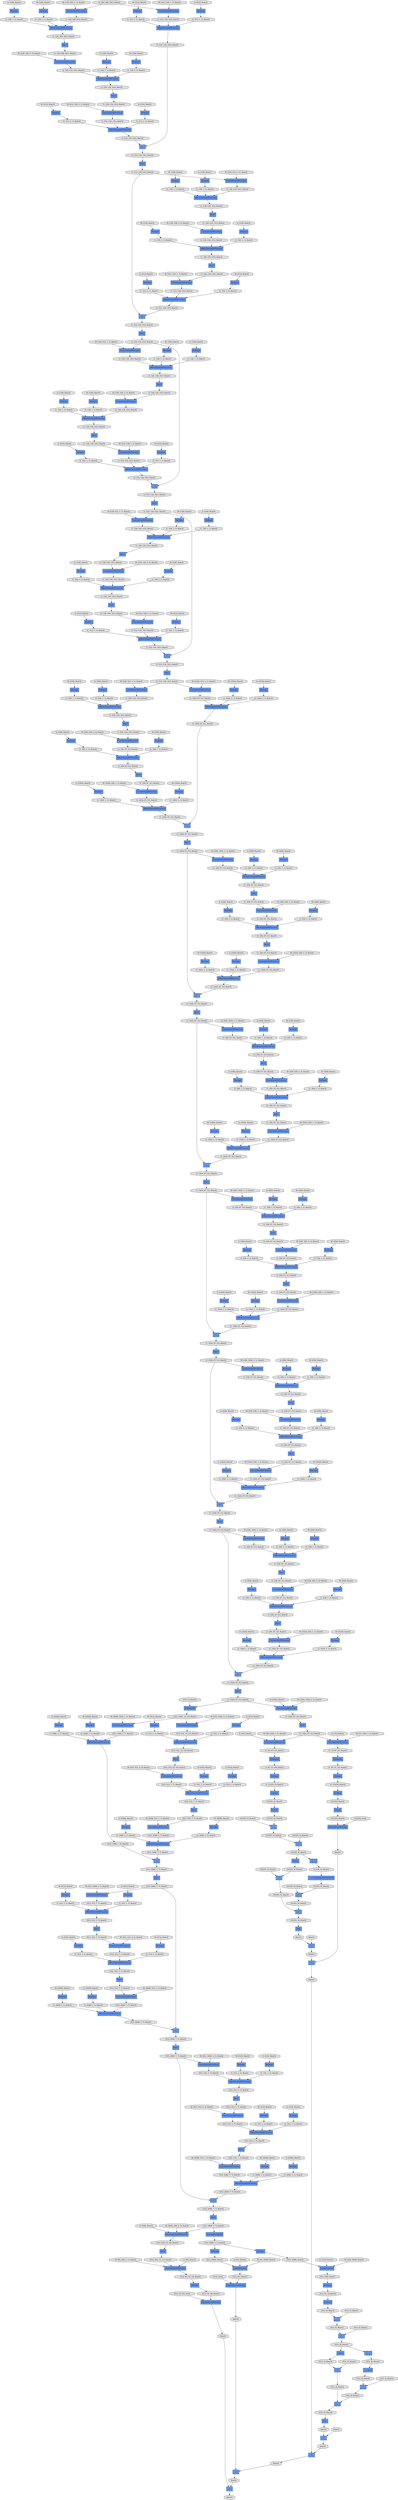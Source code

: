 digraph graphname{rankdir=TB;2210560933960 [label="(1, 2048, 1, 1), float32",shape="octagon",fillcolor="#E0E0E0",style="filled"];2210560999552 [label="(51255), float32",shape="octagon",fillcolor="#E0E0E0",style="filled"];2210560934016 [label="Reshape",shape="record",fillcolor="#6495ED",style="filled"];2210560934240 [label="(1, 2048, 1, 1), float32",shape="octagon",fillcolor="#E0E0E0",style="filled"];2210560999776 [label="(51255), float32",shape="octagon",fillcolor="#E0E0E0",style="filled"];2208933642592 [label="Reshape",shape="record",fillcolor="#6495ED",style="filled"];2210560999832 [label="_ * _",shape="record",fillcolor="#6495ED",style="filled"];2208933642648 [label="Reshape",shape="record",fillcolor="#6495ED",style="filled"];2208916504928 [label="b: (128), float32",shape="octagon",fillcolor="#E0E0E0",style="filled"];2210560934352 [label="AffineChannel2DFunction",shape="record",fillcolor="#6495ED",style="filled"];2210560934408 [label="(512, 2048, 7, 7), float32",shape="octagon",fillcolor="#E0E0E0",style="filled"];2208933642760 [label="(1, 128, 1, 1), float32",shape="octagon",fillcolor="#E0E0E0",style="filled"];2210560934464 [label="ReLU",shape="record",fillcolor="#6495ED",style="filled"];2208933642816 [label="(1, 128, 1, 1), float32",shape="octagon",fillcolor="#E0E0E0",style="filled"];2208933642872 [label="(1, 512, 134, 101), float32",shape="octagon",fillcolor="#E0E0E0",style="filled"];2210560934520 [label="Reshape",shape="record",fillcolor="#6495ED",style="filled"];2210560934576 [label="(512, 2048, 7, 7), float32",shape="octagon",fillcolor="#E0E0E0",style="filled"];2208916505320 [label="W: (128, 128, 3, 3), float32",shape="octagon",fillcolor="#E0E0E0",style="filled"];2208933642984 [label="Reshape",shape="record",fillcolor="#6495ED",style="filled"];2208933643040 [label="(1, 128, 268, 201), float32",shape="octagon",fillcolor="#E0E0E0",style="filled"];2208933643152 [label="Convolution2DFunction",shape="record",fillcolor="#6495ED",style="filled"];2210560934856 [label="(512, 2048, 7, 7), float32",shape="octagon",fillcolor="#E0E0E0",style="filled"];2210561000392 [label="(51255, 4), float32",shape="octagon",fillcolor="#E0E0E0",style="filled"];2208933643208 [label="(1, 128, 268, 201), float32",shape="octagon",fillcolor="#E0E0E0",style="filled"];2210561000448 [label="(51255, 4), float32",shape="octagon",fillcolor="#E0E0E0",style="filled"];2210560934968 [label="(512, 512, 7, 7), float32",shape="octagon",fillcolor="#E0E0E0",style="filled"];2208933643320 [label="Convolution2DFunction",shape="record",fillcolor="#6495ED",style="filled"];2210561000560 [label="|_|",shape="record",fillcolor="#6495ED",style="filled"];2210561000616 [label="(51255, 4), float32",shape="octagon",fillcolor="#E0E0E0",style="filled"];2208916505824 [label="b: (512), float32",shape="octagon",fillcolor="#E0E0E0",style="filled"];2210561000728 [label="(51255, 4), float32",shape="octagon",fillcolor="#E0E0E0",style="filled"];2210560935304 [label="(1, 512, 1, 1), float32",shape="octagon",fillcolor="#E0E0E0",style="filled"];2208933643656 [label="(1, 512, 1, 1), float32",shape="octagon",fillcolor="#E0E0E0",style="filled"];2210560935360 [label="Reshape",shape="record",fillcolor="#6495ED",style="filled"];2208916506160 [label="W: (512), float32",shape="octagon",fillcolor="#E0E0E0",style="filled"];2210560935584 [label="(1, 512, 1, 1), float32",shape="octagon",fillcolor="#E0E0E0",style="filled"];2210561001176 [label="(51255, 4), float32",shape="octagon",fillcolor="#E0E0E0",style="filled"];2208933643992 [label="(1, 128, 1, 1), float32",shape="octagon",fillcolor="#E0E0E0",style="filled"];2210560935696 [label="AffineChannel2DFunction",shape="record",fillcolor="#6495ED",style="filled"];2210560935752 [label="Convolution2DFunction",shape="record",fillcolor="#6495ED",style="filled"];2208933644104 [label="(1, 128, 134, 101), float32",shape="octagon",fillcolor="#E0E0E0",style="filled"];2210560935864 [label="Convolution2DFunction",shape="record",fillcolor="#6495ED",style="filled"];2210560935920 [label="(512, 512, 7, 7), float32",shape="octagon",fillcolor="#E0E0E0",style="filled"];2208916506608 [label="W: (512, 128, 1, 1), float32",shape="octagon",fillcolor="#E0E0E0",style="filled"];2210560935976 [label="(512, 512, 7, 7), float32",shape="octagon",fillcolor="#E0E0E0",style="filled"];2208933644384 [label="(1, 512, 134, 101), float32",shape="octagon",fillcolor="#E0E0E0",style="filled"];2210561001624 [label="(51255, 4), float32",shape="octagon",fillcolor="#E0E0E0",style="filled"];2210560936088 [label="Reshape",shape="record",fillcolor="#6495ED",style="filled"];2210560936144 [label="ReLU",shape="record",fillcolor="#6495ED",style="filled"];2210561001680 [label="square",shape="record",fillcolor="#6495ED",style="filled"];2210561001736 [label="_ * _",shape="record",fillcolor="#6495ED",style="filled"];2208933644552 [label="AffineChannel2DFunction",shape="record",fillcolor="#6495ED",style="filled"];2210560936256 [label="(512, 512, 7, 7), float32",shape="octagon",fillcolor="#E0E0E0",style="filled"];2208933644664 [label="(1, 128, 134, 101), float32",shape="octagon",fillcolor="#E0E0E0",style="filled"];2210561001904 [label="(51255, 4), float32",shape="octagon",fillcolor="#E0E0E0",style="filled"];2208933644720 [label="Convolution2DFunction",shape="record",fillcolor="#6495ED",style="filled"];2208933644776 [label="AffineChannel2DFunction",shape="record",fillcolor="#6495ED",style="filled"];2208916507112 [label="b: (512), float32",shape="octagon",fillcolor="#E0E0E0",style="filled"];2210561002016 [label="(51255, 4), float32",shape="octagon",fillcolor="#E0E0E0",style="filled"];2210561002072 [label="_ + (-0.05555555555555555)",shape="record",fillcolor="#6495ED",style="filled"];2208933644888 [label="Reshape",shape="record",fillcolor="#6495ED",style="filled"];2210560936592 [label="(1, 512, 1, 1), float32",shape="octagon",fillcolor="#E0E0E0",style="filled"];2210561002184 [label="(51255, 4), float32",shape="octagon",fillcolor="#E0E0E0",style="filled"];2210560936648 [label="Reshape",shape="record",fillcolor="#6495ED",style="filled"];2208933645000 [label="Reshape",shape="record",fillcolor="#6495ED",style="filled"];2208916441800 [label="b: (2048), float32",shape="octagon",fillcolor="#E0E0E0",style="filled"];2208933645056 [label="_ + _",shape="record",fillcolor="#6495ED",style="filled"];2210561002296 [label="_ + _",shape="record",fillcolor="#6495ED",style="filled"];2208916507448 [label="W: (512), float32",shape="octagon",fillcolor="#E0E0E0",style="filled"];2210561002352 [label="_ * _",shape="record",fillcolor="#6495ED",style="filled"];2208933645168 [label="Reshape",shape="record",fillcolor="#6495ED",style="filled"];2210560936872 [label="(1, 512, 1, 1), float32",shape="octagon",fillcolor="#E0E0E0",style="filled"];2208933645224 [label="ReLU",shape="record",fillcolor="#6495ED",style="filled"];2210560936984 [label="AffineChannel2DFunction",shape="record",fillcolor="#6495ED",style="filled"];2208916507672 [label="W: (512), float32",shape="octagon",fillcolor="#E0E0E0",style="filled"];2210560937040 [label="_ + _",shape="record",fillcolor="#6495ED",style="filled"];2210561002576 [label="(51255, 4), float32",shape="octagon",fillcolor="#E0E0E0",style="filled"];2210560937096 [label="Reshape",shape="record",fillcolor="#6495ED",style="filled"];2210561002688 [label="Sum",shape="record",fillcolor="#6495ED",style="filled"];2210560937208 [label="(512, 512, 7, 7), float32",shape="octagon",fillcolor="#E0E0E0",style="filled"];2210561002744 [label="(51255, 4), float32",shape="octagon",fillcolor="#E0E0E0",style="filled"];2208916507896 [label="W: (512, 256, 1, 1), float32",shape="octagon",fillcolor="#E0E0E0",style="filled"];2210560937264 [label="(512, 512, 7, 7), float32",shape="octagon",fillcolor="#E0E0E0",style="filled"];2210561002856 [label="(51255, 4), float32",shape="octagon",fillcolor="#E0E0E0",style="filled"];2208933645672 [label="(1, 512, 1, 1), float32",shape="octagon",fillcolor="#E0E0E0",style="filled"];2210560937376 [label="Reshape",shape="record",fillcolor="#6495ED",style="filled"];2208933645728 [label="Convolution2DFunction",shape="record",fillcolor="#6495ED",style="filled"];2210561002968 [label="float32",shape="octagon",fillcolor="#E0E0E0",style="filled"];2210561003024 [label="Reshape",shape="record",fillcolor="#6495ED",style="filled"];2210560937488 [label="(512, 2048, 7, 7), float32",shape="octagon",fillcolor="#E0E0E0",style="filled"];2208933645840 [label="(1, 128, 134, 101), float32",shape="octagon",fillcolor="#E0E0E0",style="filled"];2210561003080 [label="SigmoidCrossEntropy",shape="record",fillcolor="#6495ED",style="filled"];2208916508232 [label="W: (128), float32",shape="octagon",fillcolor="#E0E0E0",style="filled"];2210561003136 [label="float32",shape="octagon",fillcolor="#E0E0E0",style="filled"];2208933645952 [label="(1, 512, 1, 1), float32",shape="octagon",fillcolor="#E0E0E0",style="filled"];2210561003192 [label="_ / _",shape="record",fillcolor="#6495ED",style="filled"];2210560937712 [label="ReLU",shape="record",fillcolor="#6495ED",style="filled"];2210561003248 [label="float32",shape="octagon",fillcolor="#E0E0E0",style="filled"];2210561003304 [label="(51255), int32",shape="octagon",fillcolor="#E0E0E0",style="filled"];2208933646120 [label="(1, 128, 1, 1), float32",shape="octagon",fillcolor="#E0E0E0",style="filled"];2210560937824 [label="(1, 2048, 1, 1), float32",shape="octagon",fillcolor="#E0E0E0",style="filled"];2208933646176 [label="Reshape",shape="record",fillcolor="#6495ED",style="filled"];2208933646232 [label="(1, 512, 134, 101), float32",shape="octagon",fillcolor="#E0E0E0",style="filled"];2210560937880 [label="Reshape",shape="record",fillcolor="#6495ED",style="filled"];2208933646288 [label="AffineChannel2DFunction",shape="record",fillcolor="#6495ED",style="filled"];2208935874632 [label="W: (1024, 256, 1, 1), float32",shape="octagon",fillcolor="#E0E0E0",style="filled"];2210560806984 [label="AffineChannel2DFunction",shape="record",fillcolor="#6495ED",style="filled"];2210560807040 [label="(1, 1024, 67, 51), float32",shape="octagon",fillcolor="#E0E0E0",style="filled"];2210560807152 [label="ReLU",shape="record",fillcolor="#6495ED",style="filled"];2208935809264 [label="W: (1024, 256, 1, 1), float32",shape="octagon",fillcolor="#E0E0E0",style="filled"];2210560807208 [label="(1, 1024, 67, 51), float32",shape="octagon",fillcolor="#E0E0E0",style="filled"];2208935874968 [label="b: (512), float32",shape="octagon",fillcolor="#E0E0E0",style="filled"];2210560807432 [label="Convolution2DFunction",shape="record",fillcolor="#6495ED",style="filled"];2210560807488 [label="(1, 1024, 67, 51), float32",shape="octagon",fillcolor="#E0E0E0",style="filled"];2208916574784 [label="W: (128, 512, 1, 1), float32",shape="octagon",fillcolor="#E0E0E0",style="filled"];2210560807600 [label="(1, 256, 67, 51), float32",shape="octagon",fillcolor="#E0E0E0",style="filled"];2208935809712 [label="W: (256), float32",shape="octagon",fillcolor="#E0E0E0",style="filled"];2208916575120 [label="W: (128), float32",shape="octagon",fillcolor="#E0E0E0",style="filled"];2210560807936 [label="(1, 256, 1, 1), float32",shape="octagon",fillcolor="#E0E0E0",style="filled"];2208916575232 [label="b: (128), float32",shape="octagon",fillcolor="#E0E0E0",style="filled"];2210560807992 [label="Reshape",shape="record",fillcolor="#6495ED",style="filled"];2208935875696 [label="W: (512), float32",shape="octagon",fillcolor="#E0E0E0",style="filled"];2208916575400 [label="b: (60), float32",shape="octagon",fillcolor="#E0E0E0",style="filled"];2210560808216 [label="(1, 256, 1, 1), float32",shape="octagon",fillcolor="#E0E0E0",style="filled"];2208916575512 [label="b: (256), float32",shape="octagon",fillcolor="#E0E0E0",style="filled"];2210560808328 [label="AffineChannel2DFunction",shape="record",fillcolor="#6495ED",style="filled"];2210560808384 [label="Convolution2DFunction",shape="record",fillcolor="#6495ED",style="filled"];2208935876088 [label="W: (512), float32",shape="octagon",fillcolor="#E0E0E0",style="filled"];2210560808496 [label="Convolution2DFunction",shape="record",fillcolor="#6495ED",style="filled"];2210560808552 [label="(1, 256, 67, 51), float32",shape="octagon",fillcolor="#E0E0E0",style="filled"];2208935810664 [label="W: (256, 1024, 1, 1), float32",shape="octagon",fillcolor="#E0E0E0",style="filled"];2210560808608 [label="(1, 256, 67, 51), float32",shape="octagon",fillcolor="#E0E0E0",style="filled"];2210560808720 [label="Reshape",shape="record",fillcolor="#6495ED",style="filled"];2210560808776 [label="ReLU",shape="record",fillcolor="#6495ED",style="filled"];2208916576072 [label="W: (128, 128, 3, 3), float32",shape="octagon",fillcolor="#E0E0E0",style="filled"];2210560808888 [label="(1, 256, 67, 51), float32",shape="octagon",fillcolor="#E0E0E0",style="filled"];2208935876536 [label="b: (512), float32",shape="octagon",fillcolor="#E0E0E0",style="filled"];2208935876648 [label="W: (2048, 512, 1, 1), float32",shape="octagon",fillcolor="#E0E0E0",style="filled"];2208935811168 [label="b: (256), float32",shape="octagon",fillcolor="#E0E0E0",style="filled"];2208935811280 [label="b: (256), float32",shape="octagon",fillcolor="#E0E0E0",style="filled"];2210560809224 [label="(1, 256, 1, 1), float32",shape="octagon",fillcolor="#E0E0E0",style="filled"];2210560809280 [label="Reshape",shape="record",fillcolor="#6495ED",style="filled"];2208916576576 [label="b: (512), float32",shape="octagon",fillcolor="#E0E0E0",style="filled"];2208936106360 [label="Reshape",shape="record",fillcolor="#6495ED",style="filled"];2208935811504 [label="W: (256), float32",shape="octagon",fillcolor="#E0E0E0",style="filled"];2208935877096 [label="W: (512, 512, 3, 3), float32",shape="octagon",fillcolor="#E0E0E0",style="filled"];2210560809504 [label="(1, 256, 1, 1), float32",shape="octagon",fillcolor="#E0E0E0",style="filled"];2210560809616 [label="AffineChannel2DFunction",shape="record",fillcolor="#6495ED",style="filled"];2208916576912 [label="W: (512), float32",shape="octagon",fillcolor="#E0E0E0",style="filled"];2210560809672 [label="_ + _",shape="record",fillcolor="#6495ED",style="filled"];2210560809728 [label="Reshape",shape="record",fillcolor="#6495ED",style="filled"];2210560809840 [label="(1, 256, 67, 51), float32",shape="octagon",fillcolor="#E0E0E0",style="filled"];2208935811952 [label="W: (256, 256, 3, 3), float32",shape="octagon",fillcolor="#E0E0E0",style="filled"];2210560809896 [label="(1, 256, 67, 51), float32",shape="octagon",fillcolor="#E0E0E0",style="filled"];2210560810008 [label="ReLU",shape="record",fillcolor="#6495ED",style="filled"];2208916577360 [label="W: (512, 128, 1, 1), float32",shape="octagon",fillcolor="#E0E0E0",style="filled"];2210560810120 [label="(1, 1024, 67, 51), float32",shape="octagon",fillcolor="#E0E0E0",style="filled"];2208935877768 [label="W: (2048), float32",shape="octagon",fillcolor="#E0E0E0",style="filled"];2210560810344 [label="Reshape",shape="record",fillcolor="#6495ED",style="filled"];2208935812456 [label="b: (1024), float32",shape="octagon",fillcolor="#E0E0E0",style="filled"];2208916577640 [label="W: (256), float32",shape="octagon",fillcolor="#E0E0E0",style="filled"];2210560810456 [label="(1, 1024, 1, 1), float32",shape="octagon",fillcolor="#E0E0E0",style="filled"];2210560810512 [label="Reshape",shape="record",fillcolor="#6495ED",style="filled"];2208935878216 [label="b: (2048), float32",shape="octagon",fillcolor="#E0E0E0",style="filled"];2210560810624 [label="ReLU",shape="record",fillcolor="#6495ED",style="filled"];2208935812792 [label="W: (1024), float32",shape="octagon",fillcolor="#E0E0E0",style="filled"];2210560810736 [label="(1, 1024, 1, 1), float32",shape="octagon",fillcolor="#E0E0E0",style="filled"];2210560810848 [label="AffineChannel2DFunction",shape="record",fillcolor="#6495ED",style="filled"];2210560810904 [label="(1, 1024, 67, 51), float32",shape="octagon",fillcolor="#E0E0E0",style="filled"];2208933781576 [label="(1, 512, 134, 101), float32",shape="octagon",fillcolor="#E0E0E0",style="filled"];2208933716040 [label="AffineChannel2DFunction",shape="record",fillcolor="#6495ED",style="filled"];2208933847168 [label="(1, 1024, 1, 1), float32",shape="octagon",fillcolor="#E0E0E0",style="filled"];2208933716152 [label="(1, 512, 134, 101), float32",shape="octagon",fillcolor="#E0E0E0",style="filled"];2208933847280 [label="AffineChannel2DFunction",shape="record",fillcolor="#6495ED",style="filled"];2208933781800 [label="ReLU",shape="record",fillcolor="#6495ED",style="filled"];2208933847336 [label="(1, 1024, 67, 51), float32",shape="octagon",fillcolor="#E0E0E0",style="filled"];2208933716264 [label="Reshape",shape="record",fillcolor="#6495ED",style="filled"];2208933781856 [label="(1, 512, 134, 101), float32",shape="octagon",fillcolor="#E0E0E0",style="filled"];2208933847448 [label="ReLU",shape="record",fillcolor="#6495ED",style="filled"];2208933847504 [label="(1, 1024, 67, 51), float32",shape="octagon",fillcolor="#E0E0E0",style="filled"];2208933847728 [label="Convolution2DFunction",shape="record",fillcolor="#6495ED",style="filled"];2208933782192 [label="(1, 256, 1, 1), float32",shape="octagon",fillcolor="#E0E0E0",style="filled"];2208933847784 [label="(1, 1024, 67, 51), float32",shape="octagon",fillcolor="#E0E0E0",style="filled"];2208933716768 [label="Convolution2DFunction",shape="record",fillcolor="#6495ED",style="filled"];2208933782304 [label="Reshape",shape="record",fillcolor="#6495ED",style="filled"];2208933847896 [label="(1, 256, 67, 51), float32",shape="octagon",fillcolor="#E0E0E0",style="filled"];2208933716880 [label="Reshape",shape="record",fillcolor="#6495ED",style="filled"];2208933716936 [label="(1, 128, 1, 1), float32",shape="octagon",fillcolor="#E0E0E0",style="filled"];2208933782528 [label="(1, 256, 1, 1), float32",shape="octagon",fillcolor="#E0E0E0",style="filled"];2208933782640 [label="AffineChannel2DFunction",shape="record",fillcolor="#6495ED",style="filled"];2208933848232 [label="(1, 256, 1, 1), float32",shape="octagon",fillcolor="#E0E0E0",style="filled"];2208933782696 [label="Convolution2DFunction",shape="record",fillcolor="#6495ED",style="filled"];2208933717160 [label="Convolution2DFunction",shape="record",fillcolor="#6495ED",style="filled"];2208933717216 [label="(1, 512, 1, 1), float32",shape="octagon",fillcolor="#E0E0E0",style="filled"];2208933848288 [label="Reshape",shape="record",fillcolor="#6495ED",style="filled"];2208933782808 [label="Convolution2DFunction",shape="record",fillcolor="#6495ED",style="filled"];2208933717272 [label="(1, 128, 134, 101), float32",shape="octagon",fillcolor="#E0E0E0",style="filled"];2208933782864 [label="(1, 256, 134, 101), float32",shape="octagon",fillcolor="#E0E0E0",style="filled"];2208933782920 [label="(1, 256, 134, 101), float32",shape="octagon",fillcolor="#E0E0E0",style="filled"];2208933848512 [label="(1, 256, 1, 1), float32",shape="octagon",fillcolor="#E0E0E0",style="filled"];2208184706552 [label="Convolution2DFunction",shape="record",fillcolor="#6495ED",style="filled"];2208933783032 [label="Reshape",shape="record",fillcolor="#6495ED",style="filled"];2208933848624 [label="AffineChannel2DFunction",shape="record",fillcolor="#6495ED",style="filled"];2208933783088 [label="ReLU",shape="record",fillcolor="#6495ED",style="filled"];2208933717552 [label="Reshape",shape="record",fillcolor="#6495ED",style="filled"];2208933848680 [label="Convolution2DFunction",shape="record",fillcolor="#6495ED",style="filled"];2208933717608 [label="(1, 128, 134, 101), float32",shape="octagon",fillcolor="#E0E0E0",style="filled"];2208933783200 [label="(1, 256, 67, 51), float32",shape="octagon",fillcolor="#E0E0E0",style="filled"];2208933848792 [label="Convolution2DFunction",shape="record",fillcolor="#6495ED",style="filled"];2208933848848 [label="(1, 256, 67, 51), float32",shape="octagon",fillcolor="#E0E0E0",style="filled"];2208933848904 [label="(1, 256, 67, 51), float32",shape="octagon",fillcolor="#E0E0E0",style="filled"];2208933717832 [label="(1, 128, 134, 101), float32",shape="octagon",fillcolor="#E0E0E0",style="filled"];2208933717888 [label="Reshape",shape="record",fillcolor="#6495ED",style="filled"];2208933717944 [label="AffineChannel2DFunction",shape="record",fillcolor="#6495ED",style="filled"];2208933849016 [label="Reshape",shape="record",fillcolor="#6495ED",style="filled"];2208933849072 [label="ReLU",shape="record",fillcolor="#6495ED",style="filled"];2208933783536 [label="(1, 256, 1, 1), float32",shape="octagon",fillcolor="#E0E0E0",style="filled"];2208933718000 [label="ReLU",shape="record",fillcolor="#6495ED",style="filled"];2208933718056 [label="(1, 128, 134, 101), float32",shape="octagon",fillcolor="#E0E0E0",style="filled"];2208933783592 [label="Reshape",shape="record",fillcolor="#6495ED",style="filled"];2208933849184 [label="(1, 256, 67, 51), float32",shape="octagon",fillcolor="#E0E0E0",style="filled"];2208933718112 [label="Reshape",shape="record",fillcolor="#6495ED",style="filled"];2208933783816 [label="(1, 256, 1, 1), float32",shape="octagon",fillcolor="#E0E0E0",style="filled"];2208933718280 [label="(1, 128, 134, 101), float32",shape="octagon",fillcolor="#E0E0E0",style="filled"];2208916482312 [label="W: (128), float32",shape="octagon",fillcolor="#E0E0E0",style="filled"];2208933783928 [label="AffineChannel2DFunction",shape="record",fillcolor="#6495ED",style="filled"];2208184707448 [label="Convolution2DFunction",shape="record",fillcolor="#6495ED",style="filled"];2208933849520 [label="(1, 256, 1, 1), float32",shape="octagon",fillcolor="#E0E0E0",style="filled"];2208933783984 [label="Convolution2DFunction",shape="record",fillcolor="#6495ED",style="filled"];2208933718448 [label="(1, 512, 1, 1), float32",shape="octagon",fillcolor="#E0E0E0",style="filled"];2208933718504 [label="Convolution2DFunction",shape="record",fillcolor="#6495ED",style="filled"];2208933849576 [label="Reshape",shape="record",fillcolor="#6495ED",style="filled"];2208933784040 [label="Reshape",shape="record",fillcolor="#6495ED",style="filled"];2208933718560 [label="(1, 128, 134, 101), float32",shape="octagon",fillcolor="#E0E0E0",style="filled"];2208933784152 [label="(1, 256, 67, 51), float32",shape="octagon",fillcolor="#E0E0E0",style="filled"];2208916482648 [label="W: (128), float32",shape="octagon",fillcolor="#E0E0E0",style="filled"];2208933784208 [label="(1, 256, 67, 51), float32",shape="octagon",fillcolor="#E0E0E0",style="filled"];2208933849800 [label="(1, 256, 1, 1), float32",shape="octagon",fillcolor="#E0E0E0",style="filled"];2208933718784 [label="ReLU",shape="record",fillcolor="#6495ED",style="filled"];2208933849912 [label="AffineChannel2DFunction",shape="record",fillcolor="#6495ED",style="filled"];2208933718840 [label="AffineChannel2DFunction",shape="record",fillcolor="#6495ED",style="filled"];2208916482928 [label="W: (512, 512, 3, 3), float32",shape="octagon",fillcolor="#E0E0E0",style="filled"];2208933849968 [label="_ + _",shape="record",fillcolor="#6495ED",style="filled"];2208933784432 [label="(1, 1024, 67, 51), float32",shape="octagon",fillcolor="#E0E0E0",style="filled"];2208933718952 [label="(1, 512, 134, 101), float32",shape="octagon",fillcolor="#E0E0E0",style="filled"];2208933850024 [label="Reshape",shape="record",fillcolor="#6495ED",style="filled"];2208933850136 [label="(1, 256, 67, 51), float32",shape="octagon",fillcolor="#E0E0E0",style="filled"];2208933719064 [label="ReLU",shape="record",fillcolor="#6495ED",style="filled"];2208936438864 [label="Convolution2DFunction",shape="record",fillcolor="#6495ED",style="filled"];2208933850192 [label="(1, 256, 67, 51), float32",shape="octagon",fillcolor="#E0E0E0",style="filled"];2208933784656 [label="_ + _",shape="record",fillcolor="#6495ED",style="filled"];2208933719176 [label="(1, 128, 1, 1), float32",shape="octagon",fillcolor="#E0E0E0",style="filled"];2208933784768 [label="(1, 1024, 1, 1), float32",shape="octagon",fillcolor="#E0E0E0",style="filled"];2208933850304 [label="Reshape",shape="record",fillcolor="#6495ED",style="filled"];2208933719232 [label="Reshape",shape="record",fillcolor="#6495ED",style="filled"];2208933719288 [label="(1, 128, 1, 1), float32",shape="octagon",fillcolor="#E0E0E0",style="filled"];2208933784824 [label="Reshape",shape="record",fillcolor="#6495ED",style="filled"];2208933850416 [label="(1, 1024, 67, 51), float32",shape="octagon",fillcolor="#E0E0E0",style="filled"];2208933719400 [label="(1, 128, 1, 1), float32",shape="octagon",fillcolor="#E0E0E0",style="filled"];2208933784936 [label="Reshape",shape="record",fillcolor="#6495ED",style="filled"];2208916483488 [label="W: (128, 256, 1, 1), float32",shape="octagon",fillcolor="#E0E0E0",style="filled"];2208933785048 [label="(1, 1024, 1, 1), float32",shape="octagon",fillcolor="#E0E0E0",style="filled"];2208933719568 [label="(1, 512, 134, 101), float32",shape="octagon",fillcolor="#E0E0E0",style="filled"];2208933785160 [label="AffineChannel2DFunction",shape="record",fillcolor="#6495ED",style="filled"];2208933719624 [label="ReLU",shape="record",fillcolor="#6495ED",style="filled"];2208933850752 [label="(1, 1024, 1, 1), float32",shape="octagon",fillcolor="#E0E0E0",style="filled"];2208933850808 [label="Reshape",shape="record",fillcolor="#6495ED",style="filled"];2208916483768 [label="b: (128), float32",shape="octagon",fillcolor="#E0E0E0",style="filled"];2208933785328 [label="Convolution2DFunction",shape="record",fillcolor="#6495ED",style="filled"];2208933850920 [label="ReLU",shape="record",fillcolor="#6495ED",style="filled"];2208933785384 [label="(1, 1024, 67, 51), float32",shape="octagon",fillcolor="#E0E0E0",style="filled"];2208933785440 [label="(1, 1024, 67, 51), float32",shape="octagon",fillcolor="#E0E0E0",style="filled"];2208933851032 [label="(1, 1024, 1, 1), float32",shape="octagon",fillcolor="#E0E0E0",style="filled"];2208933719960 [label="(1, 512, 134, 101), float32",shape="octagon",fillcolor="#E0E0E0",style="filled"];2210560913536 [label="ReLU",shape="record",fillcolor="#6495ED",style="filled"];2208935850112 [label="W: (1024, 256, 1, 1), float32",shape="octagon",fillcolor="#E0E0E0",style="filled"];2210560913648 [label="(1, 2048, 1, 1), float32",shape="octagon",fillcolor="#E0E0E0",style="filled"];2210560848112 [label="(1, 1024, 67, 51), float32",shape="octagon",fillcolor="#E0E0E0",style="filled"];2208935784744 [label="W: (1024, 256, 1, 1), float32",shape="octagon",fillcolor="#E0E0E0",style="filled"];2210560913704 [label="Reshape",shape="record",fillcolor="#6495ED",style="filled"];2210560848224 [label="Concat",shape="record",fillcolor="#6495ED",style="filled"];2210560913816 [label="(512, 512, 7, 7), float32",shape="octagon",fillcolor="#E0E0E0",style="filled"];2210560848280 [label="Transpose",shape="record",fillcolor="#6495ED",style="filled"];2208916550040 [label="W: (512, 1024, 1, 1), float32",shape="octagon",fillcolor="#E0E0E0",style="filled"];2210560848336 [label="(1, 1024, 67, 51), float32",shape="octagon",fillcolor="#E0E0E0",style="filled"];2210560913928 [label="(1, 2048, 1, 1), float32",shape="octagon",fillcolor="#E0E0E0",style="filled"];2208935850560 [label="W: (256), float32",shape="octagon",fillcolor="#E0E0E0",style="filled"];2210560914040 [label="AffineChannel2DFunction",shape="record",fillcolor="#6495ED",style="filled"];2208916550264 [label="W: (128, 512, 1, 1), float32",shape="octagon",fillcolor="#E0E0E0",style="filled"];2210560848560 [label="(1, 60, 67, 51), float32",shape="octagon",fillcolor="#E0E0E0",style="filled"];2208935850672 [label="b: (1024), float32",shape="octagon",fillcolor="#E0E0E0",style="filled"];2210560914152 [label="ReLU",shape="record",fillcolor="#6495ED",style="filled"];2208186249960 [label="_ + _",shape="record",fillcolor="#6495ED",style="filled"];2210560848672 [label="Transpose",shape="record",fillcolor="#6495ED",style="filled"];2210560914208 [label="Reshape",shape="record",fillcolor="#6495ED",style="filled"];2210560914264 [label="(512, 2048, 7, 7), float32",shape="octagon",fillcolor="#E0E0E0",style="filled"];2210560914320 [label="(512, 2048, 7, 7), float32",shape="octagon",fillcolor="#E0E0E0",style="filled"];2210560848784 [label="(1, 67, 51, 60), float32",shape="octagon",fillcolor="#E0E0E0",style="filled"];2210560848840 [label="Reshape",shape="record",fillcolor="#6495ED",style="filled"];2208916550600 [label="W: (128), float32",shape="octagon",fillcolor="#E0E0E0",style="filled"];2210560848952 [label="(1, 51255, 4), float32",shape="octagon",fillcolor="#E0E0E0",style="filled"];2208935785528 [label="W: (256), float32",shape="octagon",fillcolor="#E0E0E0",style="filled"];2208916550712 [label="b: (128), float32",shape="octagon",fillcolor="#E0E0E0",style="filled"];2210560914544 [label="Convolution2DFunction",shape="record",fillcolor="#6495ED",style="filled"];2210560849008 [label="Reshape",shape="record",fillcolor="#6495ED",style="filled"];2210560914600 [label="(512, 2048, 7, 7), float32",shape="octagon",fillcolor="#E0E0E0",style="filled"];2208935785640 [label="b: (15), float32",shape="octagon",fillcolor="#E0E0E0",style="filled"];2210560849120 [label="Concat",shape="record",fillcolor="#6495ED",style="filled"];2210560849176 [label="(1, 15, 67, 51), float32",shape="octagon",fillcolor="#E0E0E0",style="filled"];2210560914936 [label="(1, 512, 1, 1), float32",shape="octagon",fillcolor="#E0E0E0",style="filled"];2210560849400 [label="GetItem",shape="record",fillcolor="#6495ED",style="filled"];2208935851512 [label="W: (256, 1024, 1, 1), float32",shape="octagon",fillcolor="#E0E0E0",style="filled"];2210560849512 [label="(1, 67, 51, 15), float32",shape="octagon",fillcolor="#E0E0E0",style="filled"];2210560915048 [label="Reshape",shape="record",fillcolor="#6495ED",style="filled"];2208935786144 [label="W: (256, 1024, 1, 1), float32",shape="octagon",fillcolor="#E0E0E0",style="filled"];2210560915272 [label="(1, 512, 1, 1), float32",shape="octagon",fillcolor="#E0E0E0",style="filled"];2208916551552 [label="W: (128, 128, 3, 3), float32",shape="octagon",fillcolor="#E0E0E0",style="filled"];2210560915384 [label="AffineChannel2DFunction",shape="record",fillcolor="#6495ED",style="filled"];2210560849848 [label="(1, 51255), float32",shape="octagon",fillcolor="#E0E0E0",style="filled"];2210560915440 [label="Convolution2DFunction",shape="record",fillcolor="#6495ED",style="filled"];2208935852016 [label="b: (256), float32",shape="octagon",fillcolor="#E0E0E0",style="filled"];2210560915552 [label="Convolution2DFunction",shape="record",fillcolor="#6495ED",style="filled"];2210560915608 [label="(512, 512, 7, 7), float32",shape="octagon",fillcolor="#E0E0E0",style="filled"];2208935786648 [label="b: (256), float32",shape="octagon",fillcolor="#E0E0E0",style="filled"];2210560915664 [label="(512, 512, 7, 7), float32",shape="octagon",fillcolor="#E0E0E0",style="filled"];2208935786760 [label="b: (256), float32",shape="octagon",fillcolor="#E0E0E0",style="filled"];2210560915776 [label="Reshape",shape="record",fillcolor="#6495ED",style="filled"];2208935852352 [label="W: (256), float32",shape="octagon",fillcolor="#E0E0E0",style="filled"];2210560915832 [label="ReLU",shape="record",fillcolor="#6495ED",style="filled"];2208916552056 [label="b: (512), float32",shape="octagon",fillcolor="#E0E0E0",style="filled"];2210560915944 [label="(512, 512, 7, 7), float32",shape="octagon",fillcolor="#E0E0E0",style="filled"];2208935786984 [label="W: (256), float32",shape="octagon",fillcolor="#E0E0E0",style="filled"];2208916552392 [label="W: (512), float32",shape="octagon",fillcolor="#E0E0E0",style="filled"];2208935852800 [label="W: (256, 256, 3, 3), float32",shape="octagon",fillcolor="#E0E0E0",style="filled"];2210560916280 [label="(1, 512, 1, 1), float32",shape="octagon",fillcolor="#E0E0E0",style="filled"];2210560916336 [label="Reshape",shape="record",fillcolor="#6495ED",style="filled"];2208935787432 [label="W: (256, 256, 3, 3), float32",shape="octagon",fillcolor="#E0E0E0",style="filled"];2208936377256 [label="Reshape",shape="record",fillcolor="#6495ED",style="filled"];2210560916560 [label="(1, 512, 1, 1), float32",shape="octagon",fillcolor="#E0E0E0",style="filled"];2208916552840 [label="W: (512, 128, 1, 1), float32",shape="octagon",fillcolor="#E0E0E0",style="filled"];2210560916672 [label="AffineChannel2DFunction",shape="record",fillcolor="#6495ED",style="filled"];2210560916728 [label="_ + _",shape="record",fillcolor="#6495ED",style="filled"];2208935853304 [label="b: (1024), float32",shape="octagon",fillcolor="#E0E0E0",style="filled"];2210560916784 [label="Reshape",shape="record",fillcolor="#6495ED",style="filled"];2210560916896 [label="(512, 512, 7, 7), float32",shape="octagon",fillcolor="#E0E0E0",style="filled"];2210560851360 [label="ROIAlign2D",shape="record",fillcolor="#6495ED",style="filled"];2208935787936 [label="b: (1024), float32",shape="octagon",fillcolor="#E0E0E0",style="filled"];2210560851416 [label="AveragePooling2D",shape="record",fillcolor="#6495ED",style="filled"];2210560916952 [label="(512, 512, 7, 7), float32",shape="octagon",fillcolor="#E0E0E0",style="filled"];2208916553176 [label="W: (128), float32",shape="octagon",fillcolor="#E0E0E0",style="filled"];2210560851472 [label="(512, 5), float32",shape="octagon",fillcolor="#E0E0E0",style="filled"];2208935853640 [label="W: (1024), float32",shape="octagon",fillcolor="#E0E0E0",style="filled"];2208916553288 [label="b: (128), float32",shape="octagon",fillcolor="#E0E0E0",style="filled"];2210560917176 [label="(512, 2048, 7, 7), float32",shape="octagon",fillcolor="#E0E0E0",style="filled"];2208935788272 [label="W: (1024), float32",shape="octagon",fillcolor="#E0E0E0",style="filled"];2210560851752 [label="(512, 1024, 14, 14), float32",shape="octagon",fillcolor="#E0E0E0",style="filled"];2208935853864 [label="W: (1024, 1024, 3, 3), float32",shape="octagon",fillcolor="#E0E0E0",style="filled"];2210560917400 [label="ReLU",shape="record",fillcolor="#6495ED",style="filled"];2210561409096 [label="float32",shape="octagon",fillcolor="#E0E0E0",style="filled"];2208935952456 [label="W: (2048, 512, 1, 1), float32",shape="octagon",fillcolor="#E0E0E0",style="filled"];2208933822536 [label="Reshape",shape="record",fillcolor="#6495ED",style="filled"];2210561409152 [label="(512), int32",shape="octagon",fillcolor="#E0E0E0",style="filled"];2210560884864 [label="Convolution2DFunction",shape="record",fillcolor="#6495ED",style="filled"];2208935821496 [label="W: (1024, 256, 1, 1), float32",shape="octagon",fillcolor="#E0E0E0",style="filled"];2208935952624 [label="W: (2048), float32",shape="octagon",fillcolor="#E0E0E0",style="filled"];2210561409320 [label="_ + _",shape="record",fillcolor="#6495ED",style="filled"];2208933822760 [label="(1, 1024, 1, 1), float32",shape="octagon",fillcolor="#E0E0E0",style="filled"];2210560885032 [label="Reshape",shape="record",fillcolor="#6495ED",style="filled"];2210561409432 [label="SigmoidCrossEntropy",shape="record",fillcolor="#6495ED",style="filled"];2210561048984 [label="float32",shape="octagon",fillcolor="#E0E0E0",style="filled"];2210560885144 [label="ReLU",shape="record",fillcolor="#6495ED",style="filled"];2208933822872 [label="AffineChannel2DFunction",shape="record",fillcolor="#6495ED",style="filled"];2208933822928 [label="(1, 1024, 67, 51), float32",shape="octagon",fillcolor="#E0E0E0",style="filled"];2210561049096 [label="(512, 81, 4), float32",shape="octagon",fillcolor="#E0E0E0",style="filled"];2210560885256 [label="(512, 512, 14, 14), float32",shape="octagon",fillcolor="#E0E0E0",style="filled"];2208933822984 [label="ReLU",shape="record",fillcolor="#6495ED",style="filled"];2208935952904 [label="b: (2048), float32",shape="octagon",fillcolor="#E0E0E0",style="filled"];2208933823040 [label="Reshape",shape="record",fillcolor="#6495ED",style="filled"];2208933823096 [label="(1, 1024, 67, 51), float32",shape="octagon",fillcolor="#E0E0E0",style="filled"];2208935821944 [label="W: (256), float32",shape="octagon",fillcolor="#E0E0E0",style="filled"];2208916521648 [label="W: (128, 512, 1, 1), float32",shape="octagon",fillcolor="#E0E0E0",style="filled"];2210561409768 [label="float32",shape="octagon",fillcolor="#E0E0E0",style="filled"];2210561049320 [label="GetItem",shape="record",fillcolor="#6495ED",style="filled"];2208935822056 [label="W: (15, 1024, 1, 1), float32",shape="octagon",fillcolor="#E0E0E0",style="filled"];2210560885536 [label="(1, 512, 1, 1), float32",shape="octagon",fillcolor="#E0E0E0",style="filled"];2210561409880 [label="GetItem",shape="record",fillcolor="#6495ED",style="filled"];2208933823320 [label="Convolution2DFunction",shape="record",fillcolor="#6495ED",style="filled"];2210560885592 [label="Reshape",shape="record",fillcolor="#6495ED",style="filled"];2208933823376 [label="(1, 1024, 67, 51), float32",shape="octagon",fillcolor="#E0E0E0",style="filled"];2208933823488 [label="(1, 256, 67, 51), float32",shape="octagon",fillcolor="#E0E0E0",style="filled"];2208916521984 [label="W: (128), float32",shape="octagon",fillcolor="#E0E0E0",style="filled"];2210561410104 [label="(512, 14, 14), int32",shape="octagon",fillcolor="#E0E0E0",style="filled"];2210560885816 [label="(1, 512, 1, 1), float32",shape="octagon",fillcolor="#E0E0E0",style="filled"];2208916522096 [label="b: (128), float32",shape="octagon",fillcolor="#E0E0E0",style="filled"];2210561410216 [label="(512, 14, 14), float32",shape="octagon",fillcolor="#E0E0E0",style="filled"];2210560885928 [label="AffineChannel2DFunction",shape="record",fillcolor="#6495ED",style="filled"];2210560885984 [label="Convolution2DFunction",shape="record",fillcolor="#6495ED",style="filled"];2210560886040 [label="Convolution2DFunction",shape="record",fillcolor="#6495ED",style="filled"];2210561049936 [label="(512, 4), float32",shape="octagon",fillcolor="#E0E0E0",style="filled"];2208933823824 [label="(1, 256, 1, 1), float32",shape="octagon",fillcolor="#E0E0E0",style="filled"];2208916391248 [label="W: (2048), float32",shape="octagon",fillcolor="#E0E0E0",style="filled"];2210560886152 [label="(512, 512, 14, 14), float32",shape="octagon",fillcolor="#E0E0E0",style="filled"];2208933823880 [label="Reshape",shape="record",fillcolor="#6495ED",style="filled"];2210561050048 [label="_ * _",shape="record",fillcolor="#6495ED",style="filled"];2210560886208 [label="Reshape",shape="record",fillcolor="#6495ED",style="filled"];2210561410552 [label="float32",shape="octagon",fillcolor="#E0E0E0",style="filled"];2210561050104 [label="_ - _",shape="record",fillcolor="#6495ED",style="filled"];2210560886264 [label="(512, 512, 14, 14), float32",shape="octagon",fillcolor="#E0E0E0",style="filled"];2210561410608 [label="float32",shape="octagon",fillcolor="#E0E0E0",style="filled"];2210561050160 [label="(512, 4), float32",shape="octagon",fillcolor="#E0E0E0",style="filled"];2208935822896 [label="W: (256, 1024, 1, 1), float32",shape="octagon",fillcolor="#E0E0E0",style="filled"];2210560886376 [label="ReLU",shape="record",fillcolor="#6495ED",style="filled"];2208933824104 [label="(1, 256, 1, 1), float32",shape="octagon",fillcolor="#E0E0E0",style="filled"];2210561410720 [label="_ + _",shape="record",fillcolor="#6495ED",style="filled"];2210561410776 [label="_ + _",shape="record",fillcolor="#6495ED",style="filled"];2210560886488 [label="(512, 512, 7, 7), float32",shape="octagon",fillcolor="#E0E0E0",style="filled"];2208933824216 [label="AffineChannel2DFunction",shape="record",fillcolor="#6495ED",style="filled"];2208916522712 [label="b: (512), float32",shape="octagon",fillcolor="#E0E0E0",style="filled"];2210561050384 [label="|_|",shape="record",fillcolor="#6495ED",style="filled"];2208933824272 [label="Convolution2DFunction",shape="record",fillcolor="#6495ED",style="filled"];2210561050440 [label="(512, 4), float32",shape="octagon",fillcolor="#E0E0E0",style="filled"];2208933824384 [label="Convolution2DFunction",shape="record",fillcolor="#6495ED",style="filled"];2208916457344 [label="b: (128), float32",shape="octagon",fillcolor="#E0E0E0",style="filled"];2208933824440 [label="(1, 256, 67, 51), float32",shape="octagon",fillcolor="#E0E0E0",style="filled"];2210561050552 [label="(512, 4), float32",shape="octagon",fillcolor="#E0E0E0",style="filled"];2210561411000 [label="_ + _",shape="record",fillcolor="#6495ED",style="filled"];2208935954360 [label="W: (512, 512, 3, 3), float32",shape="octagon",fillcolor="#E0E0E0",style="filled"];2210561411056 [label="float32",shape="octagon",fillcolor="#E0E0E0",style="filled"];2208933824496 [label="(1, 256, 67, 51), float32",shape="octagon",fillcolor="#E0E0E0",style="filled"];2208916522936 [label="W: (128, 128, 3, 3), float32",shape="octagon",fillcolor="#E0E0E0",style="filled"];2210561050664 [label="float32",shape="octagon",fillcolor="#E0E0E0",style="filled"];2210560886824 [label="(1, 512, 1, 1), float32",shape="octagon",fillcolor="#E0E0E0",style="filled"];2208935823400 [label="b: (256), float32",shape="octagon",fillcolor="#E0E0E0",style="filled"];2210561411168 [label="float32",shape="octagon",fillcolor="#E0E0E0",style="filled"];2210561050720 [label="(512, 4), float32",shape="octagon",fillcolor="#E0E0E0",style="filled"];2210560886880 [label="Reshape",shape="record",fillcolor="#6495ED",style="filled"];2208933824664 [label="ReLU",shape="record",fillcolor="#6495ED",style="filled"];2208933824608 [label="Reshape",shape="record",fillcolor="#6495ED",style="filled"];2208935823512 [label="b: (256), float32",shape="octagon",fillcolor="#E0E0E0",style="filled"];2210561050832 [label="(512, 4), float32",shape="octagon",fillcolor="#E0E0E0",style="filled"];2210561411336 [label="float32",shape="octagon",fillcolor="#E0E0E0",style="filled"];2210561050888 [label="_ / _",shape="record",fillcolor="#6495ED",style="filled"];2208933824776 [label="(1, 256, 67, 51), float32",shape="octagon",fillcolor="#E0E0E0",style="filled"];2208935954696 [label="b: (512), float32",shape="octagon",fillcolor="#E0E0E0",style="filled"];2210561050944 [label="square",shape="record",fillcolor="#6495ED",style="filled"];2210560887104 [label="(1, 512, 1, 1), float32",shape="octagon",fillcolor="#E0E0E0",style="filled"];2208935823736 [label="W: (256), float32",shape="octagon",fillcolor="#E0E0E0",style="filled"];2210561051056 [label="_ * _",shape="record",fillcolor="#6495ED",style="filled"];2210560887216 [label="AffineChannel2DFunction",shape="record",fillcolor="#6495ED",style="filled"];2208916523440 [label="b: (512), float32",shape="octagon",fillcolor="#E0E0E0",style="filled"];2210560887272 [label="Convolution2DFunction",shape="record",fillcolor="#6495ED",style="filled"];2210561051168 [label="(512, 4), float32",shape="octagon",fillcolor="#E0E0E0",style="filled"];2210560887328 [label="Reshape",shape="record",fillcolor="#6495ED",style="filled"];2208933825112 [label="(1, 256, 1, 1), float32",shape="octagon",fillcolor="#E0E0E0",style="filled"];2208935955032 [label="W: (512), float32",shape="octagon",fillcolor="#E0E0E0",style="filled"];2210560887440 [label="(512, 512, 7, 7), float32",shape="octagon",fillcolor="#E0E0E0",style="filled"];2208933825168 [label="Reshape",shape="record",fillcolor="#6495ED",style="filled"];2210561051336 [label="_ + (-0.5)",shape="record",fillcolor="#6495ED",style="filled"];2210560887496 [label="(512, 512, 7, 7), float32",shape="octagon",fillcolor="#E0E0E0",style="filled"];2210561051392 [label="(512, 4), float32",shape="octagon",fillcolor="#E0E0E0",style="filled"];2208916523776 [label="W: (512), float32",shape="octagon",fillcolor="#E0E0E0",style="filled"];2208935824184 [label="W: (256, 256, 3, 3), float32",shape="octagon",fillcolor="#E0E0E0",style="filled"];2208933825392 [label="(1, 256, 1, 1), float32",shape="octagon",fillcolor="#E0E0E0",style="filled"];2208935955368 [label="W: (512, 2048, 1, 1), float32",shape="octagon",fillcolor="#E0E0E0",style="filled"];2210560887720 [label="(512, 2048, 7, 7), float32",shape="octagon",fillcolor="#E0E0E0",style="filled"];2210561051616 [label="(512, 4), float32",shape="octagon",fillcolor="#E0E0E0",style="filled"];2208933825504 [label="AffineChannel2DFunction",shape="record",fillcolor="#6495ED",style="filled"];2210561051672 [label="_ * _",shape="record",fillcolor="#6495ED",style="filled"];2208933825560 [label="_ + _",shape="record",fillcolor="#6495ED",style="filled"];2210561051728 [label="_ + _",shape="record",fillcolor="#6495ED",style="filled"];2208933825616 [label="Reshape",shape="record",fillcolor="#6495ED",style="filled"];2210561051784 [label="(512, 4), float32",shape="octagon",fillcolor="#E0E0E0",style="filled"];2210560887944 [label="_ + _",shape="record",fillcolor="#6495ED",style="filled"];2208933825728 [label="(1, 256, 67, 51), float32",shape="octagon",fillcolor="#E0E0E0",style="filled"];2208916524224 [label="W: (512, 128, 1, 1), float32",shape="octagon",fillcolor="#E0E0E0",style="filled"];2210560888056 [label="(1, 2048, 1, 1), float32",shape="octagon",fillcolor="#E0E0E0",style="filled"];2208933825784 [label="(1, 256, 67, 51), float32",shape="octagon",fillcolor="#E0E0E0",style="filled"];2210561051952 [label="SoftmaxCrossEntropy",shape="record",fillcolor="#6495ED",style="filled"];2210560888112 [label="Reshape",shape="record",fillcolor="#6495ED",style="filled"];2208935824688 [label="b: (1024), float32",shape="octagon",fillcolor="#E0E0E0",style="filled"];2210561052008 [label="(512, 4), float32",shape="octagon",fillcolor="#E0E0E0",style="filled"];2208933825896 [label="Reshape",shape="record",fillcolor="#6495ED",style="filled"];2210560888224 [label="Reshape",shape="record",fillcolor="#6495ED",style="filled"];2210561052120 [label="Sum",shape="record",fillcolor="#6495ED",style="filled"];2208933826008 [label="(1, 1024, 67, 51), float32",shape="octagon",fillcolor="#E0E0E0",style="filled"];2210560888336 [label="(1, 2048, 1, 1), float32",shape="octagon",fillcolor="#E0E0E0",style="filled"];2210561052232 [label="(512, 4), float32",shape="octagon",fillcolor="#E0E0E0",style="filled"];2210560888448 [label="AffineChannel2DFunction",shape="record",fillcolor="#6495ED",style="filled"];2208935825024 [label="W: (1024), float32",shape="octagon",fillcolor="#E0E0E0",style="filled"];2210561052344 [label="(512, 4), float32",shape="octagon",fillcolor="#E0E0E0",style="filled"];2210561052456 [label="float32",shape="octagon",fillcolor="#E0E0E0",style="filled"];2210560888616 [label="Convolution2DFunction",shape="record",fillcolor="#6495ED",style="filled"];2208933826344 [label="(1, 1024, 1, 1), float32",shape="octagon",fillcolor="#E0E0E0",style="filled"];2210560888672 [label="(512, 2048, 7, 7), float32",shape="octagon",fillcolor="#E0E0E0",style="filled"];2208933826400 [label="Reshape",shape="record",fillcolor="#6495ED",style="filled"];2208916524896 [label="W: (128), float32",shape="octagon",fillcolor="#E0E0E0",style="filled"];2210560888728 [label="(512, 2048, 7, 7), float32",shape="octagon",fillcolor="#E0E0E0",style="filled"];2208933826512 [label="ReLU",shape="record",fillcolor="#6495ED",style="filled"];2208916525008 [label="b: (128), float32",shape="octagon",fillcolor="#E0E0E0",style="filled"];2210560954440 [label="(512, 2048, 1, 1), float32",shape="octagon",fillcolor="#E0E0E0",style="filled"];2210560823424 [label="(1, 1024, 67, 51), float32",shape="octagon",fillcolor="#E0E0E0",style="filled"];2210560954552 [label="(1, 2048, 1, 1), float32",shape="octagon",fillcolor="#E0E0E0",style="filled"];2208933761208 [label="(1, 128, 1, 1), float32",shape="octagon",fillcolor="#E0E0E0",style="filled"];2208933761264 [label="Reshape",shape="record",fillcolor="#6495ED",style="filled"];2210560954664 [label="AffineChannel2DFunction",shape="record",fillcolor="#6495ED",style="filled"];2208933761320 [label="(1, 512, 134, 101), float32",shape="octagon",fillcolor="#E0E0E0",style="filled"];2210560954720 [label="(512, 2048, 7, 7), float32",shape="octagon",fillcolor="#E0E0E0",style="filled"];2208916623712 [label="W: (1024, 512, 1, 1), float32",shape="octagon",fillcolor="#E0E0E0",style="filled"];2210560823704 [label="(1, 1024, 67, 51), float32",shape="octagon",fillcolor="#E0E0E0",style="filled"];2208933761432 [label="Reshape",shape="record",fillcolor="#6495ED",style="filled"];2208933761488 [label="Convolution2DFunction",shape="record",fillcolor="#6495ED",style="filled"];2210560954888 [label="(512, 2048, 7, 7), float32",shape="octagon",fillcolor="#E0E0E0",style="filled"];2210560823816 [label="(1, 256, 67, 51), float32",shape="octagon",fillcolor="#E0E0E0",style="filled"];2210560955168 [label="(512, 2048, 7, 7), float32",shape="octagon",fillcolor="#E0E0E0",style="filled"];2208933761824 [label="AffineChannel2DFunction",shape="record",fillcolor="#6495ED",style="filled"];2210560824152 [label="(1, 256, 1, 1), float32",shape="octagon",fillcolor="#E0E0E0",style="filled"];2210560824208 [label="Reshape",shape="record",fillcolor="#6495ED",style="filled"];2208916624272 [label="b: (256), float32",shape="octagon",fillcolor="#E0E0E0",style="filled"];2210560955336 [label="Reshape",shape="record",fillcolor="#6495ED",style="filled"];2208933762048 [label="(1, 128, 134, 101), float32",shape="octagon",fillcolor="#E0E0E0",style="filled"];2210560955448 [label="(512, 2048), float32",shape="octagon",fillcolor="#E0E0E0",style="filled"];2210560955504 [label="LinearFunction",shape="record",fillcolor="#6495ED",style="filled"];2210560824432 [label="(1, 256, 1, 1), float32",shape="octagon",fillcolor="#E0E0E0",style="filled"];2208916624496 [label="W: (256), float32",shape="octagon",fillcolor="#E0E0E0",style="filled"];2208916624608 [label="W: (60, 1024, 1, 1), float32",shape="octagon",fillcolor="#E0E0E0",style="filled"];2210560824544 [label="AffineChannel2DFunction",shape="record",fillcolor="#6495ED",style="filled"];2210560824600 [label="Convolution2DFunction",shape="record",fillcolor="#6495ED",style="filled"];2208933762328 [label="(1, 512, 134, 101), float32",shape="octagon",fillcolor="#E0E0E0",style="filled"];2210560955784 [label="(512, 324), float32",shape="octagon",fillcolor="#E0E0E0",style="filled"];2210560824712 [label="Convolution2DFunction",shape="record",fillcolor="#6495ED",style="filled"];2208933762440 [label="(1, 128, 1, 1), float32",shape="octagon",fillcolor="#E0E0E0",style="filled"];2210560955840 [label="Deconvolution2DFunction",shape="record",fillcolor="#6495ED",style="filled"];2210560824768 [label="(1, 256, 67, 51), float32",shape="octagon",fillcolor="#E0E0E0",style="filled"];2208933762496 [label="ReLU",shape="record",fillcolor="#6495ED",style="filled"];2210560824824 [label="(1, 256, 67, 51), float32",shape="octagon",fillcolor="#E0E0E0",style="filled"];2208933762552 [label="(1, 128, 134, 101), float32",shape="octagon",fillcolor="#E0E0E0",style="filled"];2208933762608 [label="(1, 128, 134, 101), float32",shape="octagon",fillcolor="#E0E0E0",style="filled"];2210560956008 [label="(512, 2048), float32",shape="octagon",fillcolor="#E0E0E0",style="filled"];2208933762664 [label="ReLU",shape="record",fillcolor="#6495ED",style="filled"];2210560824936 [label="Reshape",shape="record",fillcolor="#6495ED",style="filled"];2210560956064 [label="LinearFunction",shape="record",fillcolor="#6495ED",style="filled"];2210560824992 [label="ReLU",shape="record",fillcolor="#6495ED",style="filled"];2208933762720 [label="(1, 128, 134, 101), float32",shape="octagon",fillcolor="#E0E0E0",style="filled"];2208916625112 [label="W: (256, 1024, 1, 1), float32",shape="octagon",fillcolor="#E0E0E0",style="filled"];2208933762776 [label="Convolution2DFunction",shape="record",fillcolor="#6495ED",style="filled"];2210560825104 [label="(1, 256, 67, 51), float32",shape="octagon",fillcolor="#E0E0E0",style="filled"];2210560956288 [label="(512, 81), float32",shape="octagon",fillcolor="#E0E0E0",style="filled"];2210560956344 [label="ReLU",shape="record",fillcolor="#6495ED",style="filled"];2208933763000 [label="Convolution2DFunction",shape="record",fillcolor="#6495ED",style="filled"];2210560956400 [label="Convolution2DFunction",shape="record",fillcolor="#6495ED",style="filled"];2208933763056 [label="(1, 256, 268, 201), float32",shape="octagon",fillcolor="#E0E0E0",style="filled"];2210560956512 [label="(512, 256, 14, 14), float32",shape="octagon",fillcolor="#E0E0E0",style="filled"];2210560825440 [label="(1, 256, 1, 1), float32",shape="octagon",fillcolor="#E0E0E0",style="filled"];2208933763224 [label="(1, 128, 1, 1), float32",shape="octagon",fillcolor="#E0E0E0",style="filled"];2210560825496 [label="Reshape",shape="record",fillcolor="#6495ED",style="filled"];2208933763280 [label="Reshape",shape="record",fillcolor="#6495ED",style="filled"];2208916625616 [label="b: (256), float32",shape="octagon",fillcolor="#E0E0E0",style="filled"];2210560956736 [label="(512, 256, 14, 14), float32",shape="octagon",fillcolor="#E0E0E0",style="filled"];2210560825720 [label="(1, 256, 1, 1), float32",shape="octagon",fillcolor="#E0E0E0",style="filled"];2210560825832 [label="AffineChannel2DFunction",shape="record",fillcolor="#6495ED",style="filled"];2208933763560 [label="(1, 128, 1, 1), float32",shape="octagon",fillcolor="#E0E0E0",style="filled"];2210560825888 [label="_ + _",shape="record",fillcolor="#6495ED",style="filled"];2208916625952 [label="W: (256), float32",shape="octagon",fillcolor="#E0E0E0",style="filled"];2210560957016 [label="(512, 80, 14, 14), float32",shape="octagon",fillcolor="#E0E0E0",style="filled"];2208933763672 [label="AffineChannel2DFunction",shape="record",fillcolor="#6495ED",style="filled"];2210560825944 [label="Reshape",shape="record",fillcolor="#6495ED",style="filled"];2208933763728 [label="_ + _",shape="record",fillcolor="#6495ED",style="filled"];2210560826056 [label="(1, 256, 67, 51), float32",shape="octagon",fillcolor="#E0E0E0",style="filled"];2208933763784 [label="Reshape",shape="record",fillcolor="#6495ED",style="filled"];2210560826112 [label="(1, 256, 67, 51), float32",shape="octagon",fillcolor="#E0E0E0",style="filled"];2208933763896 [label="(1, 128, 134, 101), float32",shape="octagon",fillcolor="#E0E0E0",style="filled"];2208933763952 [label="(1, 128, 134, 101), float32",shape="octagon",fillcolor="#E0E0E0",style="filled"];2210560826336 [label="(1, 1024, 67, 51), float32",shape="octagon",fillcolor="#E0E0E0",style="filled"];2208916626400 [label="W: (256, 256, 3, 3), float32",shape="octagon",fillcolor="#E0E0E0",style="filled"];2208933764064 [label="(1, 256, 134, 101), float32",shape="octagon",fillcolor="#E0E0E0",style="filled"];2208933764176 [label="(1, 512, 134, 101), float32",shape="octagon",fillcolor="#E0E0E0",style="filled"];2210560826560 [label="(1, 1024, 67, 51), float32",shape="octagon",fillcolor="#E0E0E0",style="filled"];2208238361792 [label="(1, 512, 1, 1), float32",shape="octagon",fillcolor="#E0E0E0",style="filled"];2210560826672 [label="(1, 1024, 1, 1), float32",shape="octagon",fillcolor="#E0E0E0",style="filled"];2210560826728 [label="Reshape",shape="record",fillcolor="#6495ED",style="filled"];2208933764512 [label="(1, 512, 1, 1), float32",shape="octagon",fillcolor="#E0E0E0",style="filled"];2210560826840 [label="ReLU",shape="record",fillcolor="#6495ED",style="filled"];2208933764568 [label="Reshape",shape="record",fillcolor="#6495ED",style="filled"];2208916626904 [label="b: (1024), float32",shape="octagon",fillcolor="#E0E0E0",style="filled"];2210560957968 [label="(51255, 4), float32",shape="octagon",fillcolor="#E0E0E0",style="filled"];2210560958024 [label="GetItem",shape="record",fillcolor="#6495ED",style="filled"];2210560826952 [label="(1, 1024, 1, 1), float32",shape="octagon",fillcolor="#E0E0E0",style="filled"];2208933764680 [label="ReLU",shape="record",fillcolor="#6495ED",style="filled"];2210560958136 [label="(51255, 4), float32",shape="octagon",fillcolor="#E0E0E0",style="filled"];2210560827064 [label="AffineChannel2DFunction",shape="record",fillcolor="#6495ED",style="filled"];2208933764792 [label="(1, 512, 1, 1), float32",shape="octagon",fillcolor="#E0E0E0",style="filled"];2210560827120 [label="(1, 1024, 67, 51), float32",shape="octagon",fillcolor="#E0E0E0",style="filled"];2208936287984 [label="W: (512), float32",shape="octagon",fillcolor="#E0E0E0",style="filled"];2208933764904 [label="AffineChannel2DFunction",shape="record",fillcolor="#6495ED",style="filled"];2208916627240 [label="W: (1024), float32",shape="octagon",fillcolor="#E0E0E0",style="filled"];2210560827232 [label="Convolution2DFunction",shape="record",fillcolor="#6495ED",style="filled"];2208933764960 [label="(1, 512, 134, 101), float32",shape="octagon",fillcolor="#E0E0E0",style="filled"];2210560827288 [label="(1, 1024, 67, 51), float32",shape="octagon",fillcolor="#E0E0E0",style="filled"];2208933765016 [label="ReLU",shape="record",fillcolor="#6495ED",style="filled"];2210560958416 [label="_ - _",shape="record",fillcolor="#6495ED",style="filled"];2208933765072 [label="Reshape",shape="record",fillcolor="#6495ED",style="filled"];2208933797960 [label="ReLU",shape="record",fillcolor="#6495ED",style="filled"];2208935895168 [label="W: (512, 2048, 1, 1), float32",shape="octagon",fillcolor="#E0E0E0",style="filled"];2208933798072 [label="(1, 1024, 1, 1), float32",shape="octagon",fillcolor="#E0E0E0",style="filled"];2208933798128 [label="Reshape",shape="record",fillcolor="#6495ED",style="filled"];2208933798240 [label="(1, 256, 67, 51), float32",shape="octagon",fillcolor="#E0E0E0",style="filled"];2208933798352 [label="(1, 1024, 1, 1), float32",shape="octagon",fillcolor="#E0E0E0",style="filled"];2208933798464 [label="AffineChannel2DFunction",shape="record",fillcolor="#6495ED",style="filled"];2208933798576 [label="ReLU",shape="record",fillcolor="#6495ED",style="filled"];2208933798632 [label="Reshape",shape="record",fillcolor="#6495ED",style="filled"];2208935895784 [label="W: (512), float32",shape="octagon",fillcolor="#E0E0E0",style="filled"];2208933798688 [label="(1, 1024, 67, 51), float32",shape="octagon",fillcolor="#E0E0E0",style="filled"];2208935928664 [label="b: (80), float32",shape="octagon",fillcolor="#E0E0E0",style="filled"];2208933798744 [label="(1, 1024, 67, 51), float32",shape="octagon",fillcolor="#E0E0E0",style="filled"];2208935895952 [label="b: (512), float32",shape="octagon",fillcolor="#E0E0E0",style="filled"];2208933798968 [label="Convolution2DFunction",shape="record",fillcolor="#6495ED",style="filled"];2208933799024 [label="(1, 1024, 67, 51), float32",shape="octagon",fillcolor="#E0E0E0",style="filled"];2208935994592 [label="b: (512), float32",shape="octagon",fillcolor="#E0E0E0",style="filled"];2208935929224 [label="W: (80, 256, 1, 1), float32",shape="octagon",fillcolor="#E0E0E0",style="filled"];2208933799360 [label="(1, 256, 1, 1), float32",shape="octagon",fillcolor="#E0E0E0",style="filled"];2208935896568 [label="W: (2048, 1024, 1, 1), float32",shape="octagon",fillcolor="#E0E0E0",style="filled"];2208933799472 [label="Reshape",shape="record",fillcolor="#6495ED",style="filled"];2208935929504 [label="b: (256), float32",shape="octagon",fillcolor="#E0E0E0",style="filled"];2208933799696 [label="(1, 256, 1, 1), float32",shape="octagon",fillcolor="#E0E0E0",style="filled"];2208935929672 [label="b: (81), float32",shape="octagon",fillcolor="#E0E0E0",style="filled"];2208935929728 [label="W: (2048, 256, 2, 2), float32",shape="octagon",fillcolor="#E0E0E0",style="filled"];2208933799808 [label="AffineChannel2DFunction",shape="record",fillcolor="#6495ED",style="filled"];2208238397312 [label="(1, 128, 268, 201), float32",shape="octagon",fillcolor="#E0E0E0",style="filled"];2208933799864 [label="Convolution2DFunction",shape="record",fillcolor="#6495ED",style="filled"];2208933799976 [label="Convolution2DFunction",shape="record",fillcolor="#6495ED",style="filled"];2208933800032 [label="(1, 256, 67, 51), float32",shape="octagon",fillcolor="#E0E0E0",style="filled"];2208935897184 [label="W: (2048), float32",shape="octagon",fillcolor="#E0E0E0",style="filled"];2208933800088 [label="(1, 256, 67, 51), float32",shape="octagon",fillcolor="#E0E0E0",style="filled"];2208933800200 [label="Reshape",shape="record",fillcolor="#6495ED",style="filled"];2208933800256 [label="ReLU",shape="record",fillcolor="#6495ED",style="filled"];2208933800368 [label="(1, 256, 67, 51), float32",shape="octagon",fillcolor="#E0E0E0",style="filled"];2208935930344 [label="W: (81, 2048), float32",shape="octagon",fillcolor="#E0E0E0",style="filled"];2208935897744 [label="b: (2048), float32",shape="octagon",fillcolor="#E0E0E0",style="filled"];2208933800704 [label="(1, 256, 1, 1), float32",shape="octagon",fillcolor="#E0E0E0",style="filled"];2208933800760 [label="Reshape",shape="record",fillcolor="#6495ED",style="filled"];2208935897968 [label="W: (2048, 512, 1, 1), float32",shape="octagon",fillcolor="#E0E0E0",style="filled"];2208933800984 [label="(1, 256, 1, 1), float32",shape="octagon",fillcolor="#E0E0E0",style="filled"];2208935930960 [label="b: (324), float32",shape="octagon",fillcolor="#E0E0E0",style="filled"];2208933801096 [label="AffineChannel2DFunction",shape="record",fillcolor="#6495ED",style="filled"];2208933801152 [label="_ + _",shape="record",fillcolor="#6495ED",style="filled"];2208933801208 [label="Reshape",shape="record",fillcolor="#6495ED",style="filled"];2208935931184 [label="W: (324, 2048), float32",shape="octagon",fillcolor="#E0E0E0",style="filled"];2208933801320 [label="(1, 256, 67, 51), float32",shape="octagon",fillcolor="#E0E0E0",style="filled"];2208933801376 [label="(1, 256, 67, 51), float32",shape="octagon",fillcolor="#E0E0E0",style="filled"];2208933801600 [label="(1, 1024, 67, 51), float32",shape="octagon",fillcolor="#E0E0E0",style="filled"];2208933801824 [label="ReLU",shape="record",fillcolor="#6495ED",style="filled"];2208933801936 [label="(1, 1024, 1, 1), float32",shape="octagon",fillcolor="#E0E0E0",style="filled"];2208933736520 [label="(1, 128, 134, 101), float32",shape="octagon",fillcolor="#E0E0E0",style="filled"];2208933736576 [label="(1, 128, 134, 101), float32",shape="octagon",fillcolor="#E0E0E0",style="filled"];2208933736800 [label="(1, 128, 134, 101), float32",shape="octagon",fillcolor="#E0E0E0",style="filled"];2208933736856 [label="ReLU",shape="record",fillcolor="#6495ED",style="filled"];2208933736912 [label="(1, 128, 134, 101), float32",shape="octagon",fillcolor="#E0E0E0",style="filled"];2208184758736 [label="ReLU",shape="record",fillcolor="#6495ED",style="filled"];2208916599304 [label="W: (256, 512, 1, 1), float32",shape="octagon",fillcolor="#E0E0E0",style="filled"];2208933736968 [label="(1, 128, 134, 101), float32",shape="octagon",fillcolor="#E0E0E0",style="filled"];2208933737024 [label="Convolution2DFunction",shape="record",fillcolor="#6495ED",style="filled"];2208933737136 [label="(1, 512, 134, 101), float32",shape="octagon",fillcolor="#E0E0E0",style="filled"];2208933737192 [label="Reshape",shape="record",fillcolor="#6495ED",style="filled"];2208933737416 [label="(1, 512, 1, 1), float32",shape="octagon",fillcolor="#E0E0E0",style="filled"];2208933737640 [label="(1, 128, 1, 1), float32",shape="octagon",fillcolor="#E0E0E0",style="filled"];2208916599976 [label="W: (256), float32",shape="octagon",fillcolor="#E0E0E0",style="filled"];2208916600032 [label="b: (256), float32",shape="octagon",fillcolor="#E0E0E0",style="filled"];2208933737752 [label="ReLU",shape="record",fillcolor="#6495ED",style="filled"];2208916600088 [label="b: (256), float32",shape="octagon",fillcolor="#E0E0E0",style="filled"];2208933737808 [label="Reshape",shape="record",fillcolor="#6495ED",style="filled"];2208933737920 [label="(1, 512, 134, 101), float32",shape="octagon",fillcolor="#E0E0E0",style="filled"];2208933738088 [label="ReLU",shape="record",fillcolor="#6495ED",style="filled"];2208933738144 [label="(1, 128, 134, 101), float32",shape="octagon",fillcolor="#E0E0E0",style="filled"];2208933738200 [label="AffineChannel2DFunction",shape="record",fillcolor="#6495ED",style="filled"];2208916600592 [label="W: (256, 256, 3, 3), float32",shape="octagon",fillcolor="#E0E0E0",style="filled"];2208933738256 [label="(1, 512, 134, 101), float32",shape="octagon",fillcolor="#E0E0E0",style="filled"];2208933738368 [label="(1, 512, 1, 1), float32",shape="octagon",fillcolor="#E0E0E0",style="filled"];2208933738592 [label="(1, 512, 134, 101), float32",shape="octagon",fillcolor="#E0E0E0",style="filled"];2208933738648 [label="Reshape",shape="record",fillcolor="#6495ED",style="filled"];2208933738760 [label="(1, 128, 1, 1), float32",shape="octagon",fillcolor="#E0E0E0",style="filled"];2208916601096 [label="b: (1024), float32",shape="octagon",fillcolor="#E0E0E0",style="filled"];2208916601432 [label="W: (1024), float32",shape="octagon",fillcolor="#E0E0E0",style="filled"];2208933739376 [label="Reshape",shape="record",fillcolor="#6495ED",style="filled"];2208933739432 [label="Convolution2DFunction",shape="record",fillcolor="#6495ED",style="filled"];2208933739488 [label="AffineChannel2DFunction",shape="record",fillcolor="#6495ED",style="filled"];2208916601880 [label="W: (1024, 256, 1, 1), float32",shape="octagon",fillcolor="#E0E0E0",style="filled"];2208933739544 [label="(1, 128, 1, 1), float32",shape="octagon",fillcolor="#E0E0E0",style="filled"];2208933739600 [label="Reshape",shape="record",fillcolor="#6495ED",style="filled"];2208933739712 [label="(1, 128, 1, 1), float32",shape="octagon",fillcolor="#E0E0E0",style="filled"];2208933739768 [label="AffineChannel2DFunction",shape="record",fillcolor="#6495ED",style="filled"];2208933739880 [label="(1, 512, 134, 101), float32",shape="octagon",fillcolor="#E0E0E0",style="filled"];2208933739936 [label="Reshape",shape="record",fillcolor="#6495ED",style="filled"];2208933740048 [label="_ + _",shape="record",fillcolor="#6495ED",style="filled"];2208916602384 [label="b: (1024), float32",shape="octagon",fillcolor="#E0E0E0",style="filled"];2208933740272 [label="Convolution2DFunction",shape="record",fillcolor="#6495ED",style="filled"];2208916602720 [label="W: (1024), float32",shape="octagon",fillcolor="#E0E0E0",style="filled"];2208933740440 [label="AffineChannel2DFunction",shape="record",fillcolor="#6495ED",style="filled"];2208933738088 -> 2208933736912;2208916457344 -> 2208936377256;2208916505824 -> 2208933645000;2208933824496 -> 2208933824384;2208933847448 -> 2208933848904;2208933761320 -> 2208933763728;2208933719568 -> 2208933718000;2208933798240 -> 2208933799808;2210560885816 -> 2210560885928;2208933644776 -> 2208933644664;2210561002968 -> 2210561003192;2210560888336 -> 2210560888448;2208916601880 -> 2208933782696;2208933801936 -> 2208933822872;2208916482648 -> 2208933646176;2210560955336 -> 2210560956008;2210560915272 -> 2210560915384;2208933823824 -> 2208933824216;2210560824544 -> 2210560824768;2208933718952 -> 2208186249960;2208935853640 -> 2210560825944;2208935853864 -> 2208936438864;2208933643320 -> 2208933645840;2210561003304 -> 2210561003080;2208933737192 -> 2208933738368;2208935823400 -> 2210560809280;2208916521984 -> 2208933719232;2208916508232 -> 2208933642984;2210560955168 -> 2210560851416;2210561001624 -> 2210561001736;2210560848672 -> 2210560849512;2210560807040 -> 2208933850920;2208933739432 -> 2208933737136;2210560851416 -> 2210560954440;2210560810904 -> 2210560810624;2208933645840 -> 2208933644776;2208933783032 -> 2208933783536;2210560848112 -> 2210560851360;2210561051336 -> 2210561051784;2208933642984 -> 2208933719176;2208933798072 -> 2208933798464;2208935876648 -> 2210560915440;2208935930960 -> 2210560955504;2208238361792 -> 2208933740440;2210560807152 -> 2210560808608;2208933799696 -> 2208933799808;2208933737920 -> 2208186249960;2208935812456 -> 2208933850808;2208916521648 -> 2208933643152;2210560914264 -> 2210560887944;2208933643992 -> 2208933644552;2208935877768 -> 2210560916784;2208916550264 -> 2208933717160;2208933801152 -> 2208933822928;2208916550040 -> 2210560884864;2210560808552 -> 2210560807152;2208933718056 -> 2208933719624;2208933762776 -> 2208933762048;2210560887496 -> 2210560885984;2208933781856 -> 2208933783984;2210560916560 -> 2210560916672;2210560937376 -> 2210560955448;2210560913816 -> 2210560915384;2208916553288 -> 2208933761432;2208933644664 -> 2208933645224;2208933739880 -> 2208933717160;2208935823512 -> 2210560824208;2208933738648 -> 2208933739712;2208916624272 -> 2208933823880;2210560915664 -> 2210560915552;2210560914936 -> 2210560915384;2208933646232 -> 2208933717944;2208933762664 -> 2208933763952;2210560810848 -> 2210560823424;2210561049320 -> 2210561049936;2208935786760 -> 2208933848288;2210560935976 -> 2210560935864;2210561002016 -> 2210561001736;2208916624496 -> 2208933798632;2210560958024 -> 2210560999552;2210560823816 -> 2210560824544;2208916522096 -> 2208933718112;2210560825496 -> 2210560825720;2208933800984 -> 2208933801096;2208916552056 -> 2208933737192;2208933645672 -> 2208933646288;2208916577640 -> 2208933765072;2208933798352 -> 2208933798464;2210561410608 -> 2210561411000;2210560849400 -> 2210560957968;2208933739768 -> 2208933736800;2208935876088 -> 2210560934520;2208933851032 -> 2210560806984;2208935850672 -> 2208936438864;2210560886152 -> 2210560886040;2208933798688 -> 2208933784656;2210560916952 -> 2210560915440;2208935809712 -> 2208933825896;2210560935696 -> 2210560935920;2208935897184 -> 2210560888224;2208933798632 -> 2208933799360;2208933825392 -> 2208933825504;2210561051784 -> 2210561051672;2210560848280 -> 2210560848784;2210561410216 -> 2210561409432;2210561000616 -> 2210560999832;2210560887720 -> 2210560888448;2208933850024 -> 2208933850752;2208916553176 -> 2208933739376;2210560913648 -> 2210560914040;2210560914040 -> 2210560914264;2208933646288 -> 2208933642872;2208933762552 -> 2208933761824;2210561049096 -> 2210561049320;2210560917176 -> 2210560934352;2208935952624 -> 2210560937096;2208933737808 -> 2208933738760;2208933738592 -> 2208933737752;2208933716152 -> 2208933740440;2208933825728 -> 2208933824664;2208935877096 -> 2210560915552;2210561409096 -> 2210561410720;2208935821944 -> 2208933850304;2208933825168 -> 2208933825392;2208933736968 -> 2208933738088;2208933740048 -> 2208933738592;2210561002296 -> 2210561002856;2210560827288 -> 2210560825888;2210560851752 -> 2210560884864;2208933763896 -> 2208933762664;2208933643656 -> 2208933717944;2208933850920 -> 2210560807488;2208933763560 -> 2208933763672;2210561411168 -> 2210561411000;2208933739880 -> 2208933740048;2210560826840 -> 2210560848112;2208916623712 -> 2208933783984;2210560955504 -> 2210560955784;2208933644888 -> 2208933643656;2210560887216 -> 2210560887440;2208933824608 -> 2208933825112;2208933764512 -> 2208933764904;2208916601432 -> 2208933784040;2208933782192 -> 2208933782640;2208933644104 -> 2208933645728;2210560935920 -> 2210560934464;2210560825104 -> 2210560825832;2208933823488 -> 2208933824216;2208935784744 -> 2208933799864;2208916550600 -> 2208933737808;2210560807488 -> 2210560809672;2210560808888 -> 2210560809616;2208933716936 -> 2208933718840;2210560849120 -> 2210560999776;2210560825832 -> 2210560826056;2208933643152 -> 2208933717608;2208916391248 -> 2210560887328;2208935928664 -> 2210560956400;2210560827120 -> 2210560826840;2208935850560 -> 2210560810344;2208933738760 -> 2208933739768;2210560886264 -> 2210560885144;2210560825888 -> 2210560827120;2208933719288 -> 2208933716040;2210560935864 -> 2210560936256;2210560937096 -> 2210560937824;2208933718000 -> 2208933718952;2208933784768 -> 2208933785160;2210560824768 -> 2210560810008;2208933738256 -> 2208933718784;2208933716768 -> 2208933716152;2208933645224 -> 2208933644104;2208916504928 -> 2208933717888;2208933737024 -> 2208933736576;2208935931184 -> 2210560955504;2208933761432 -> 2208933762440;2210560807936 -> 2210560808328;2208933824104 -> 2208933824216;2210560915384 -> 2210560915608;2210560886824 -> 2210560887216;2208933645000 -> 2208933645672;2208933847168 -> 2208933847280;2210560824432 -> 2210560824544;2208933718280 -> 2208933716040;2208933785160 -> 2208933785384;2208933798464 -> 2208933798688;2208935787936 -> 2208933826400;2210560885592 -> 2210560885816;2210560887328 -> 2210560888056;2208916523776 -> 2208933716264;2208935786984 -> 2208933824608;2208933825112 -> 2208933825504;2208933801320 -> 2208933800256;2208933717608 -> 2208933718840;2208933739488 -> 2208933736968;2210560824936 -> 2210560825440;2208933763952 -> 2208933761488;2208933717944 -> 2208933719960;2210560885256 -> 2210560885928;2208933784656 -> 2208933798744;2208933783536 -> 2208933783928;2210560851752 -> 2210560887272;2208916599304 -> 2208933763000;2210560807432 -> 2210560823816;2208935822056 -> 2208184706552;2208933799024 -> 2208933785328;2208933719960 -> 2208933645056;2210560823424 -> 2210560809672;2208933781856 -> 2208933763000;2210560809280 -> 2210560809504;2210560934520 -> 2210560935304;2210560809728 -> 2210560810456;2210560914208 -> 2210560914936;2210561000392 -> 2210560999832;2210560807488 -> 2208933847728;2208933737752 -> 2208933761320;2208933800032 -> 2208933798576;2208933823880 -> 2208933824104;2210560956736 -> 2210560956400;2210560956400 -> 2210560957016;2208933642592 -> 2208933718448;2208933801208 -> 2208933801936;2208916507672 -> 2210560886208;2208933737416 -> 2208933738200;2208935897744 -> 2210560913704;2208933825784 -> 2208933824272;2210561050832 -> 2210561051336;2210560957968 -> 2210560848224;2208933801376 -> 2208933799864;2210560916896 -> 2210560915832;2210560935752 -> 2210560937488;2208916482312 -> 2208936106360;2210560888728 -> 2210560914040;2210560825440 -> 2210560825832;2208935929672 -> 2210560956064;2208933822928 -> 2208933801824;2210561411056 -> 2210561410776;2208933826400 -> 2208933847168;2210561050104 -> 2210561050440;2208933823040 -> 2208933823824;2208936377256 -> 2208933643992;2210560808776 -> 2210560809896;2208933824664 -> 2208933825784;2210560888448 -> 2210560888672;2210560934016 -> 2210560934240;2208933762048 -> 2208933763672;2208933764680 -> 2208933781856;2208916601096 -> 2208933784824;2208933826512 -> 2208933847784;2210560934464 -> 2210560935976;2208935952456 -> 2210560935752;2208935852800 -> 2210560824712;2208933716040 -> 2208933717832;2208933737640 -> 2208933739488;2208933718448 -> 2208933717944;2208933717160 -> 2208933738144;2208935786648 -> 2208933825168;2208916551552 -> 2208933737024;2210560823704 -> 2210560807432;2208935955368 -> 2210560914544;2210560851472 -> 2210560851360;2208933782808 -> 2208933783200;2210560999776 -> 2210561003080;2208933645952 -> 2208933646288;2210560937712 -> 2210560955168;2208933847784 -> 2208933823320;2208933783200 -> 2208933783928;2208935811952 -> 2208933848792;2208935954696 -> 2210560936648;2210560916336 -> 2210560916560;2208933762440 -> 2208933761824;2208933762720 -> 2208933762776;2208916576576 -> 2208933764568;2208916483768 -> 2208933645168;2208916505320 -> 2208933643320;2210560934576 -> 2210560916728;2210561003024 -> 2210561049096;2208933761208 -> 2208933761824;2208933719624 -> 2208933718560;2208935876536 -> 2210560935360;2208933850752 -> 2210560806984;2210560933960 -> 2210560934352;2210560999552 -> 2210560849120;2210560956288 -> 2210561051952;2210560824152 -> 2210560824544;2208933739712 -> 2208933739768;2208935811280 -> 2210560807992;2210560809224 -> 2210560809616;2210560936648 -> 2210560936872;2208933798576 -> 2208933800088;2210560809616 -> 2210560809840;2210560826728 -> 2210560826952;2210560826056 -> 2210560824992;2210560827064 -> 2210560827288;2210561050048 -> 2210561050720;2210561052120 -> 2210561052456;2210560809672 -> 2210560810904;2208933825616 -> 2208933826344;2208933782528 -> 2208933782640;2210560956512 -> 2210560956344;2208933642816 -> 2208933644776;2210560826952 -> 2210560827064;2210560810624 -> 2210560823704;2208935955032 -> 2210560936088;2208933762496 -> 2208933762720;2208933740272 -> 2208933762552;2210560824208 -> 2210560824432;2208933847504 -> 2208933825560;2210561002576 -> 2210561002352;2208933848232 -> 2208933848624;2208933825896 -> 2208933848232;2208916599976 -> 2208933783032;2210561050664 -> 2210561050888;2208933644384 -> 2208933646288;2208933763784 -> 2208933764512;2210561003136 -> 2210561003192;2208933849072 -> 2208933850192;2208933765072 -> 2208933782192;2210561409880 -> 2210561410216;2208933642872 -> 2208933645056;2210561051056 -> 2210561051616;2208935851512 -> 2210560807432;2208936106360 -> 2208933646120;2208933849576 -> 2208933849800;2208933800200 -> 2208933800704;2208933764904 -> 2208933781576;2208933644552 -> 2208933643208;2208935930344 -> 2210560956064;2210560888056 -> 2210560888448;2208933763000 -> 2208933764064;2208933739600 -> 2208933737416;2210560937264 -> 2210560935752;2208916576912 -> 2208933763784;2208933737136 -> 2208933738200;2208916575512 -> 2208933782304;2210560914544 -> 2210560934968;2210560915440 -> 2210560917176;2208186249960 -> 2208933738256;2210560956344 -> 2210560956736;2208935811504 -> 2208933849016;2208933798968 -> 2208933823488;2210560810120 -> 2210560810848;2208916626400 -> 2208933799976;2210560824600 -> 2210560826336;2208916550712 -> 2208933738648;2210561051616 -> 2210561051728;2210561409320 -> 2210561410552;2210561000728 -> 2210561001680;2210560848560 -> 2210560848280;2208916600592 -> 2208933782808;2208916523440 -> 2208933717552;2210561001904 -> 2210561002352;2208916627240 -> 2208933801208;2210560914152 -> 2210560915664;2208933764568 -> 2208933764792;2210560848952 -> 2210560849400;2210560808216 -> 2210560808328;2208933738200 -> 2208933762328;2208916524224 -> 2208933716768;2208935788272 -> 2208933825616;2208935786144 -> 2208933798968;2208933799360 -> 2208933799808;2208933849184 -> 2208933849912;2208933717216 -> 2208933740440;2208933718560 -> 2208933718504;2208933644720 -> 2208933646232;2210561409152 -> 2210561051952;2208916522936 -> 2208933718504;2210561002688 -> 2210561002968;2210560823704 -> 2210560825888;2210560848112 -> 2208936438864;2210561050552 -> 2210561050048;2208933784152 -> 2208933783088;2210560888224 -> 2210560913648;2208933825504 -> 2208933825728;2208933782304 -> 2208933782528;2208933822760 -> 2208933822872;2208935852016 -> 2210560825496;2208933850192 -> 2208933848680;2208933824216 -> 2208933824440;2210560825944 -> 2210560826672;2210560937040 -> 2210560954720;2208933785048 -> 2208933785160;2210560807208 -> 2208933849968;2208933717552 -> 2208238361792;2208933847728 -> 2210560807600;2208933719064 -> 2208933717272;2210560808384 -> 2210560810120;2208933785440 -> 2208933798464;2208933646176 -> 2208933642816;2210560849848 -> 2210560958024;2210561003248 -> 2210561409320;2210561002072 -> 2210561001904;2210560888112 -> 2210560888336;2210560848784 -> 2210560848840;2210560825720 -> 2210560825832;2210560999832 -> 2210561000728;2210560824992 -> 2210560826112;2210560808328 -> 2210560808552;2210560884864 -> 2210560885256;2210560954720 -> 2210560937712;2208933849968 -> 2210560807040;2210561051672 -> 2210561052232;2210560934352 -> 2210560934576;2210560954440 -> 2210560937376;2210560915048 -> 2210560915272;2210561003080 -> 2210561048984;2210561002744 -> 2210561002296;2210560914320 -> 2210560913536;2210560826672 -> 2210560827064;2210560885928 -> 2210560886264;2210560915944 -> 2210560916672;2208916483488 -> 2208184707448;2208933850416 -> 2210560806984;2210560914600 -> 2210560888616;2210560848336 -> 2210560827232;2208933763056 -> 2208933644720;2208933783088 -> 2208933784208;2208916506160 -> 2208933642648;2210560936592 -> 2210560936984;2208935878216 -> 2210560934016;2208933800088 -> 2208933799976;2208916574784 -> 2208933740272;2210561002184 -> 2210561002296;2208933849800 -> 2208933849912;2210560826336 -> 2210560827064;2208916600088 -> 2208933783592;2208933781800 -> 2210560848336;2208933719176 -> 2208933718840;2208933823376 -> 2208933825560;2210560915776 -> 2210560916280;2210561001680 -> 2210561001624;2210560808496 -> 2210560808888;2208935929224 -> 2210560956400;2208916624608 -> 2210560827232;2210560849176 -> 2210560848672;2208184758736 -> 2208933643040;2210560935584 -> 2210560935696;2208916482928 -> 2210560886040;2208933782920 -> 2208933782808;2208916507112 -> 2208933642592;2210560914600 -> 2210560916728;2210560810456 -> 2210560810848;2208933847336 -> 2208933826512;2208935994592 -> 2210560885592;2210560955784 -> 2210561003024;2210560955448 -> 2210560955504;2208935785528 -> 2208933823040;2210560810344 -> 2210560824152;2210560887944 -> 2210560914320;2210560954440 -> 2210560955336;2208933736856 -> 2208933736520;2208933643208 -> 2208184758736;2208933824272 -> 2208933826008;2208933799808 -> 2208933800032;2208933716264 -> 2208933717216;2208933848512 -> 2208933848624;2208933825560 -> 2208933847336;2210561049936 -> 2210561050104;2208933799864 -> 2208933801600;2208184707448 -> 2208238397312;2208933761488 -> 2208933764176;2210561410552 -> 2210561410720;2208933850136 -> 2208933849072;2208916507896 -> 2208933644720;2208935853304 -> 2210560826728;2210560936872 -> 2210560936984;2208933785384 -> 2208933784656;2208238397312 -> 2208933644552;2208916441800 -> 2210560888112;2208184706552 -> 2210560849176;2210560937488 -> 2210560954664;2210560937824 -> 2210560954664;2208935895168 -> 2210560888616;2208935852352 -> 2210560824936;2208935850112 -> 2210560808384;2208916575120 -> 2208933761264;2208916626904 -> 2208933822536;2208916575400 -> 2210560827232;2210560915608 -> 2210560914152;2208933739936 -> 2208933739544;2210561052232 -> 2210561051728;2210560935304 -> 2210560935696;2208933823096 -> 2208933801152;2210560809896 -> 2210560808384;2208935824184 -> 2210560808496;2208933761264 -> 2208933763224;2210560808720 -> 2210560809224;2208933850808 -> 2208933851032;2208933847784 -> 2208933849968;2208935929504 -> 2210560955840;2208933783984 -> 2208933785440;2208933736576 -> 2208933739768;2210560934856 -> 2210560937040;2208933782640 -> 2208933782864;2208933781576 -> 2208933763728;2210561000728 -> 2210561000560;2208933799024 -> 2208933801152;2208933822536 -> 2208933822760;2208916602720 -> 2208933784936;2208935822896 -> 2208933847728;2210560936984 -> 2210560937208;2210561002352 -> 2210561002744;2208933826008 -> 2208933847280;2210560887440 -> 2210560886376;2208933739544 -> 2208933739488;2208935824688 -> 2210560810512;2208933801600 -> 2208933822872;2208933801824 -> 2208933823376;2208916524896 -> 2208933716880;2210561051728 -> 2210561052344;2208933761320 -> 2208933740272;2208936438864 -> 2210560826560;2208916575232 -> 2208933763280;2208933849520 -> 2208933849912;2208935897968 -> 2210560885984;2210560851360 -> 2210560851752;2208933716880 -> 2208933737640;2208935952904 -> 2210560937880;2210560916728 -> 2210560934408;2210560886488 -> 2210560887216;2208935811168 -> 2208933849576;2208935896568 -> 2210560887272;2208933719232 -> 2208933719400;2208916625952 -> 2208933800200;2208933738144 -> 2208933739488;2210560956008 -> 2210560956064;2208935895784 -> 2210560914208;2210560958136 -> 2210560958416;2210560886208 -> 2210560886824;2208933718840 -> 2208933718056;2208933642760 -> 2208933644776;2210561052008 -> 2210561051672;2210561409432 -> 2210561410608;2208935874968 -> 2210560916336;2208933823320 -> 2208933847896;2208933765016 -> 2208933782920;2210560915832 -> 2210560916952;2210560936088 -> 2210560936592;2210561052456 -> 2210561050888;2208933646120 -> 2208933644552;2210560936144 -> 2210560937264;2208933763280 -> 2208933763560;2210561000448 -> 2210560958416;2208933785328 -> 2208933798240;2208935954360 -> 2210560935864;2210560885144 -> 2210560886152;2208933762328 -> 2208933740048;2210560885984 -> 2210560887720;2210561050384 -> 2210561050832;2210560934856 -> 2210560914544;2210560886040 -> 2210560886488;2208933799976 -> 2208933800368;2208933764792 -> 2208933764904;2210560887104 -> 2210560887216;2210560885536 -> 2210560885928;2210561410720 -> 2210561411056;2208933784432 -> 2208933785160;2208933797960 -> 2208933799024;2208933848288 -> 2208933848512;2210560849512 -> 2210560849008;2210560888616 -> 2210560913816;2210561050888 -> 2210561409096;2208933739376 -> 2208933761208;2208933764960 -> 2208933764680;2208933847280 -> 2208933847504;2208933784824 -> 2208933785048;2208933718504 -> 2208933718280;2208933798128 -> 2208933798352;2210560886376 -> 2210560887496;2208933645728 -> 2208933644384;2208933764064 -> 2208933782640;2208933800256 -> 2208933801376;2208933736800 -> 2208933736856;2210560809504 -> 2210560809616;2208935929728 -> 2210560955840;2208933801096 -> 2208933801320;2208933717832 -> 2208933719064;2208916602384 -> 2208933798128;2208933645056 -> 2208933719568;2208933798744 -> 2208933797960;2208935809264 -> 2208933824272;2210560826112 -> 2210560824600;2208935787432 -> 2208933824384;2210560810736 -> 2210560810848;2208935823736 -> 2210560808720;2210561050944 -> 2210561051168;2210561051392 -> 2210561051056;2210560888672 -> 2210560887944;2210560827232 -> 2210560848560;2210560849008 -> 2210560849848;2208933824776 -> 2208933825504;2208933847896 -> 2208933848624;2210561410776 -> 2210561411168;2208933848792 -> 2208933849184;2208916522712 -> 2210560886880;2210560954888 -> 2210560937040;2208933800368 -> 2208933801096;2208933782696 -> 2208933784432;2208933848904 -> 2208933848792;2208916576072 -> 2208933762776;2208933784040 -> 2208933784768;2210560934408 -> 2210560917400;2210561000560 -> 2210561001176;2210560916784 -> 2210560933960;2210560913928 -> 2210560914040;2210560915552 -> 2210560915944;2210560810512 -> 2210560810736;2210560934240 -> 2210560934352;2208933848624 -> 2208933848848;2208933799472 -> 2208933799696;2208916525008 -> 2208933739936;2208935821496 -> 2208933848680;2210560810008 -> 2210560824824;2210560954664 -> 2210560954888;2210560913704 -> 2210560913928;2210561002856 -> 2210561002688;2208935895952 -> 2210560915048;2208916507448 -> 2208933644888;2210561050720 -> 2210561050944;2210560886880 -> 2210560887104;2208933645168 -> 2208933642760;2208933822984 -> 2208933824496;2210561003192 -> 2210561003248;2208933736912 -> 2208933737024;2208935825024 -> 2210560809728;2208916577360 -> 2208933761488;2208933717272 -> 2208933716768;2208933782864 -> 2208933765016;2210560958416 -> 2210561000392;2210560936256 -> 2210560936984;2208933718784 -> 2208933739880;2208933719400 -> 2208933716040;2208933784936 -> 2208933798072;2208916506608 -> 2208933645728;2208933762608 -> 2208933762496;2210560955168 -> 2210560955840;2210560848224 -> 2210560958136;2208933642648 -> 2208933645952;2208933823376 -> 2208933798968;2208916552840 -> 2208933739432;2210561001736 -> 2210561002184;2208933849016 -> 2208933849520;2210561048984 -> 2210561409320;2208933824384 -> 2208933824776;2208933800704 -> 2208933801096;2208916625112 -> 2208933785328;2208933763728 -> 2208933764960;2208933763672 -> 2208933763896;2210560956064 -> 2210560956288;2208933736520 -> 2208933739432;2210560916280 -> 2210560916672;2208933849912 -> 2208933850136;2210561051168 -> 2210561051056;2208933800760 -> 2208933800984;2210560917400 -> 2210560934856;2208933718952 -> 2208933643152;2208933761824 -> 2208933762608;2208933850304 -> 2210560807936;2210560824712 -> 2210560825104;2210560916672 -> 2210560916896;2208933826344 -> 2208933847280;2210560848336 -> 2208184706552;2208916552392 -> 2208933739600;2208933848848 -> 2208933847448;2208933763056 -> 2208184707448;2208916625616 -> 2208933800760;2210560887272 -> 2210560888728;2210560955840 -> 2210560956512;2208933740440 -> 2208933737920;2208933848680 -> 2208933850416;2208933783928 -> 2208933784152;2210560806984 -> 2210560807208;2208933764176 -> 2208933764904;2210561409768 -> 2210561410776;2210561052344 -> 2210561052120;2210561411000 -> 2210561411336;2210561051952 -> 2210561409768;2210560826560 -> 2208933781800;2210561050440 -> 2210561050048;2210560809840 -> 2210560808776;2210560957016 -> 2210561409880;2208935810664 -> 2208933823320;2208936287984 -> 2210560885032;2208935812792 -> 2208933850024;2208933763224 -> 2208933763672;2210560807992 -> 2210560808216;2210560808608 -> 2210560808496;2210560937880 -> 2210560954552;2210560935360 -> 2210560935584;2208935874632 -> 2210560824600;2210561001176 -> 2210561002072;2210560848840 -> 2210560848952;2208933822872 -> 2208933823096;2208933784208 -> 2208933782696;2210561050720 -> 2210561050384;2210560954552 -> 2210560954664;2208935785640 -> 2208184706552;2208933783592 -> 2208933783816;2210561410104 -> 2210561409432;2210560937208 -> 2210560936144;2208933643040 -> 2208933643320;2208933717888 -> 2208933716936;2208933783816 -> 2208933783928;2210561050160 -> 2210561050104;2210560824824 -> 2210560824712;2208933738368 -> 2208933738200;2210560885032 -> 2210560885536;2208916600032 -> 2208933799472;2208933824440 -> 2208933822984;2208935875696 -> 2210560915776;2210560913536 -> 2210560914600;2210560807600 -> 2210560808328;2210560934968 -> 2210560935696;2208933718112 -> 2208933719288;}